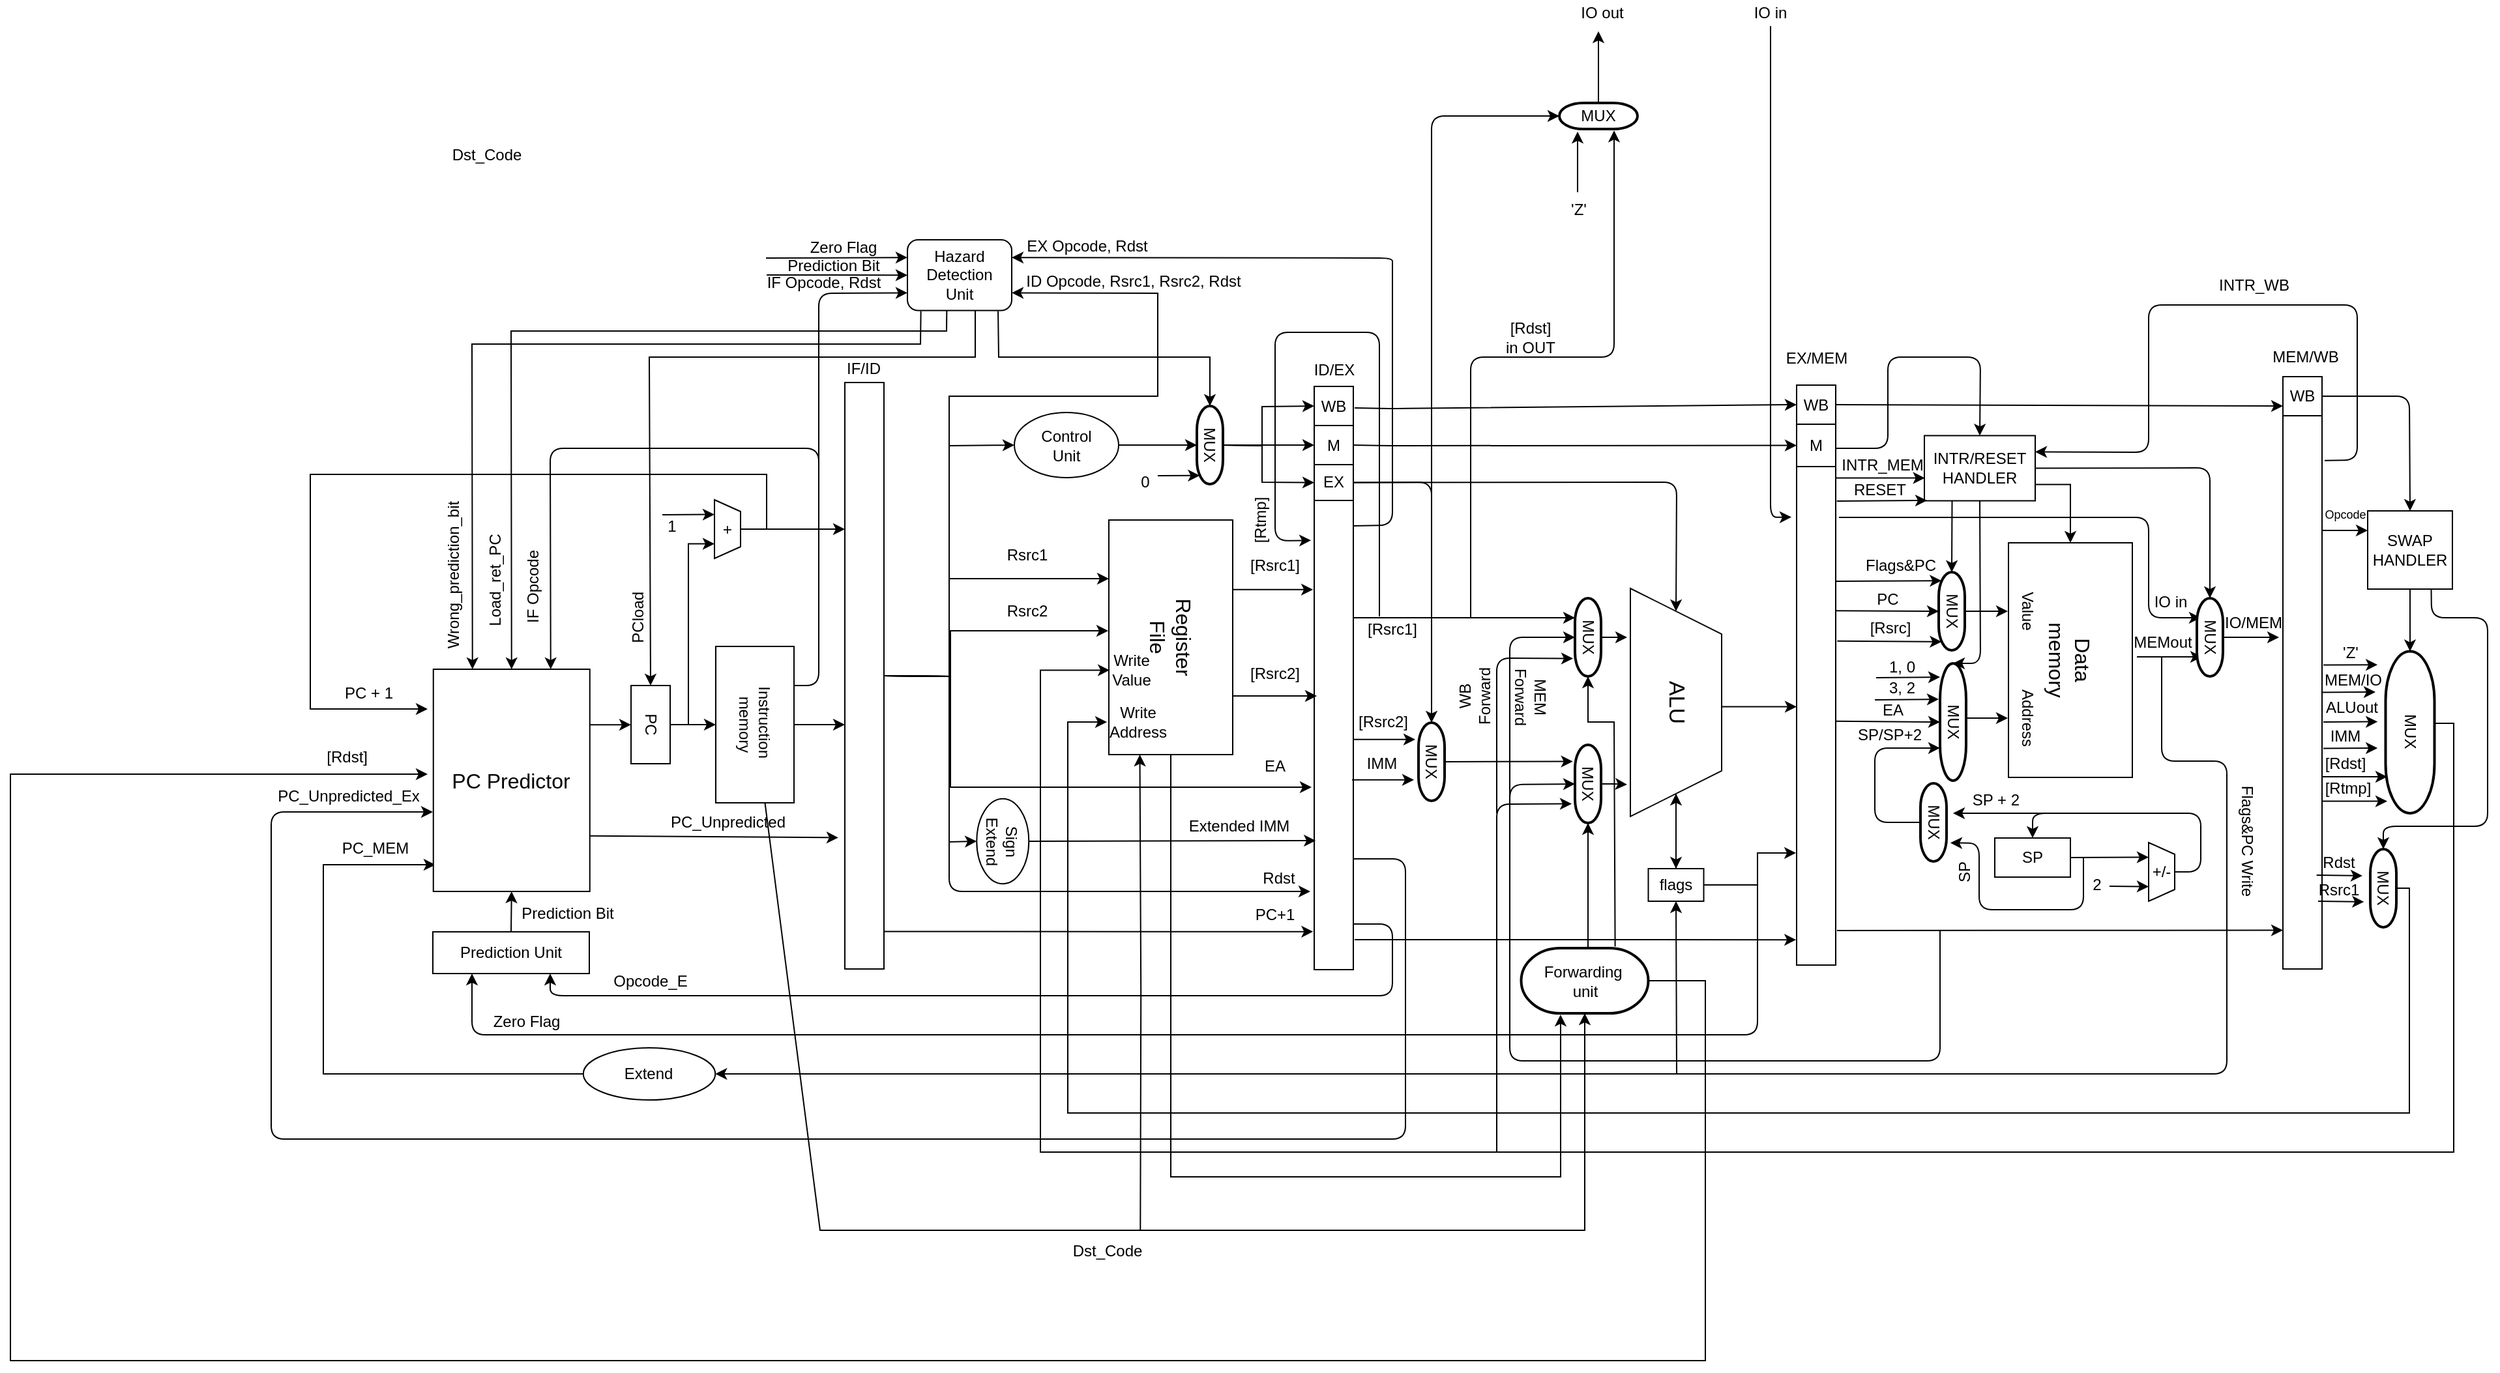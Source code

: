 <mxfile version="12.9.8" type="google"><diagram id="TWeVAAS3QFe6CNMWZSkl" name="Page-1"><mxGraphModel dx="2221" dy="1707" grid="1" gridSize="10" guides="1" tooltips="1" connect="1" arrows="1" fold="1" page="1" pageScale="1" pageWidth="850" pageHeight="1100" math="0" shadow="0"><root><mxCell id="0"/><mxCell id="1" parent="0"/><mxCell id="G6azwvXTqnyDlDrVElVD-71" style="edgeStyle=orthogonalEdgeStyle;rounded=0;orthogonalLoop=1;jettySize=auto;html=1;exitX=0.5;exitY=0;exitDx=0;exitDy=0;" parent="1" source="XJ2KMkvr2RUvpJ83WS5a-1" target="XJ2KMkvr2RUvpJ83WS5a-10" edge="1"><mxGeometry relative="1" as="geometry"><Array as="points"><mxPoint x="260" y="452"/><mxPoint x="260" y="452"/></Array></mxGeometry></mxCell><mxCell id="csI7Ul61_pZ5iEC-Ocrh-2" style="edgeStyle=orthogonalEdgeStyle;rounded=0;orthogonalLoop=1;jettySize=auto;html=1;entryX=0.5;entryY=1;entryDx=0;entryDy=0;entryPerimeter=0;" edge="1" parent="1" source="XJ2KMkvr2RUvpJ83WS5a-1" target="XJ2KMkvr2RUvpJ83WS5a-37"><mxGeometry relative="1" as="geometry"><mxPoint x="260" y="844" as="targetPoint"/><Array as="points"><mxPoint x="261" y="452"/><mxPoint x="261" y="840"/><mxPoint x="847" y="840"/></Array></mxGeometry></mxCell><mxCell id="csI7Ul61_pZ5iEC-Ocrh-3" value="Dst_Code" style="text;html=1;align=center;verticalAlign=middle;resizable=0;points=[];" connectable="0" vertex="1" parent="csI7Ul61_pZ5iEC-Ocrh-2"><mxGeometry x="0.025" y="-1" relative="1" as="geometry"><mxPoint x="-5.47" y="14.94" as="offset"/></mxGeometry></mxCell><mxCell id="XJ2KMkvr2RUvpJ83WS5a-1" value="Instruction&amp;nbsp;&lt;br&gt;memory" style="rounded=0;whiteSpace=wrap;html=1;rotation=90;" parent="1" vertex="1"><mxGeometry x="151" y="422" width="120" height="60" as="geometry"/></mxCell><mxCell id="G6azwvXTqnyDlDrVElVD-64" style="edgeStyle=orthogonalEdgeStyle;rounded=0;orthogonalLoop=1;jettySize=auto;html=1;exitX=0.5;exitY=0;exitDx=0;exitDy=0;entryX=0.5;entryY=1;entryDx=0;entryDy=0;" parent="1" source="XJ2KMkvr2RUvpJ83WS5a-2" target="XJ2KMkvr2RUvpJ83WS5a-1" edge="1"><mxGeometry relative="1" as="geometry"/></mxCell><mxCell id="G6azwvXTqnyDlDrVElVD-65" style="edgeStyle=orthogonalEdgeStyle;rounded=0;orthogonalLoop=1;jettySize=auto;html=1;exitX=0.5;exitY=0;exitDx=0;exitDy=0;entryX=0.75;entryY=1;entryDx=0;entryDy=0;" parent="1" source="XJ2KMkvr2RUvpJ83WS5a-2" target="XJ2KMkvr2RUvpJ83WS5a-7" edge="1"><mxGeometry relative="1" as="geometry"><Array as="points"><mxPoint x="160" y="452"/><mxPoint x="160" y="313"/></Array></mxGeometry></mxCell><mxCell id="XJ2KMkvr2RUvpJ83WS5a-2" value="PC" style="rounded=0;whiteSpace=wrap;html=1;rotation=90;" parent="1" vertex="1"><mxGeometry x="101" y="437" width="60" height="30" as="geometry"/></mxCell><mxCell id="G6azwvXTqnyDlDrVElVD-66" style="edgeStyle=orthogonalEdgeStyle;rounded=0;orthogonalLoop=1;jettySize=auto;html=1;exitX=0.5;exitY=0;exitDx=0;exitDy=0;" parent="1" source="XJ2KMkvr2RUvpJ83WS5a-7" edge="1"><mxGeometry relative="1" as="geometry"><Array as="points"><mxPoint x="220" y="302"/><mxPoint x="220" y="260"/><mxPoint x="-130" y="260"/><mxPoint x="-130" y="440"/></Array><mxPoint x="-40" y="440" as="targetPoint"/></mxGeometry></mxCell><mxCell id="G6azwvXTqnyDlDrVElVD-132" style="edgeStyle=none;rounded=0;orthogonalLoop=1;jettySize=auto;html=1;exitX=0.5;exitY=0;exitDx=0;exitDy=0;entryX=0;entryY=0.25;entryDx=0;entryDy=0;" parent="1" source="XJ2KMkvr2RUvpJ83WS5a-7" target="XJ2KMkvr2RUvpJ83WS5a-10" edge="1"><mxGeometry relative="1" as="geometry"/></mxCell><mxCell id="XJ2KMkvr2RUvpJ83WS5a-7" value="+" style="shape=trapezoid;perimeter=trapezoidPerimeter;whiteSpace=wrap;html=1;rotation=90;" parent="1" vertex="1"><mxGeometry x="167.5" y="292" width="45" height="20" as="geometry"/></mxCell><mxCell id="G6azwvXTqnyDlDrVElVD-104" style="edgeStyle=orthogonalEdgeStyle;rounded=0;orthogonalLoop=1;jettySize=auto;html=1;exitX=1;exitY=0.75;exitDx=0;exitDy=0;entryX=-0.027;entryY=0.919;entryDx=0;entryDy=0;entryPerimeter=0;" parent="1" source="XJ2KMkvr2RUvpJ83WS5a-10" target="XJ2KMkvr2RUvpJ83WS5a-12" edge="1"><mxGeometry relative="1" as="geometry"><Array as="points"><mxPoint x="310" y="611"/></Array></mxGeometry></mxCell><mxCell id="G6azwvXTqnyDlDrVElVD-134" style="edgeStyle=none;rounded=0;orthogonalLoop=1;jettySize=auto;html=1;exitX=1;exitY=0.5;exitDx=0;exitDy=0;entryX=0.25;entryY=1;entryDx=0;entryDy=0;" parent="1" source="XJ2KMkvr2RUvpJ83WS5a-10" target="XJ2KMkvr2RUvpJ83WS5a-18" edge="1"><mxGeometry relative="1" as="geometry"><mxPoint x="479" y="390" as="targetPoint"/><Array as="points"><mxPoint x="360" y="415"/><mxPoint x="360" y="340"/></Array></mxGeometry></mxCell><mxCell id="G6azwvXTqnyDlDrVElVD-135" style="edgeStyle=none;rounded=0;orthogonalLoop=1;jettySize=auto;html=1;exitX=1;exitY=0.5;exitDx=0;exitDy=0;entryX=0;entryY=0.5;entryDx=0;entryDy=0;" parent="1" source="XJ2KMkvr2RUvpJ83WS5a-10" target="XJ2KMkvr2RUvpJ83WS5a-17" edge="1"><mxGeometry relative="1" as="geometry"><Array as="points"><mxPoint x="360" y="415"/><mxPoint x="360" y="238"/></Array></mxGeometry></mxCell><mxCell id="G6azwvXTqnyDlDrVElVD-136" style="edgeStyle=none;rounded=0;orthogonalLoop=1;jettySize=auto;html=1;exitX=1;exitY=0.5;exitDx=0;exitDy=0;entryX=0.5;entryY=1;entryDx=0;entryDy=0;" parent="1" source="XJ2KMkvr2RUvpJ83WS5a-10" target="XJ2KMkvr2RUvpJ83WS5a-21" edge="1"><mxGeometry relative="1" as="geometry"><Array as="points"><mxPoint x="360" y="415"/><mxPoint x="360" y="542"/></Array></mxGeometry></mxCell><mxCell id="G6azwvXTqnyDlDrVElVD-137" style="edgeStyle=none;rounded=0;orthogonalLoop=1;jettySize=auto;html=1;exitX=1;exitY=0.5;exitDx=0;exitDy=0;" parent="1" edge="1"><mxGeometry relative="1" as="geometry"><mxPoint x="311" y="414.5" as="sourcePoint"/><mxPoint x="638" y="500" as="targetPoint"/><Array as="points"><mxPoint x="361" y="415"/><mxPoint x="361" y="440"/><mxPoint x="361" y="500"/><mxPoint x="601" y="500"/></Array></mxGeometry></mxCell><mxCell id="G6azwvXTqnyDlDrVElVD-139" style="edgeStyle=none;rounded=0;orthogonalLoop=1;jettySize=auto;html=1;exitX=1;exitY=0.5;exitDx=0;exitDy=0;" parent="1" edge="1"><mxGeometry relative="1" as="geometry"><mxPoint x="311" y="414.5" as="sourcePoint"/><mxPoint x="482" y="380" as="targetPoint"/><Array as="points"><mxPoint x="361" y="415"/><mxPoint x="361" y="380"/></Array></mxGeometry></mxCell><mxCell id="G6azwvXTqnyDlDrVElVD-213" style="edgeStyle=none;rounded=0;orthogonalLoop=1;jettySize=auto;html=1;exitX=1;exitY=0.5;exitDx=0;exitDy=0;entryX=1;entryY=0.75;entryDx=0;entryDy=0;" parent="1" source="XJ2KMkvr2RUvpJ83WS5a-10" target="XJ2KMkvr2RUvpJ83WS5a-16" edge="1"><mxGeometry relative="1" as="geometry"><Array as="points"><mxPoint x="360" y="415"/><mxPoint x="360" y="200"/><mxPoint x="520" y="200"/><mxPoint x="520" y="121"/></Array><mxPoint x="410" y="120" as="targetPoint"/></mxGeometry></mxCell><mxCell id="XJ2KMkvr2RUvpJ83WS5a-10" value="" style="rounded=0;whiteSpace=wrap;html=1;" parent="1" vertex="1"><mxGeometry x="280" y="189.5" width="30" height="450" as="geometry"/></mxCell><mxCell id="G6azwvXTqnyDlDrVElVD-81" style="edgeStyle=orthogonalEdgeStyle;rounded=0;orthogonalLoop=1;jettySize=auto;html=1;exitX=1;exitY=0.25;exitDx=0;exitDy=0;entryX=0.25;entryY=1;entryDx=0;entryDy=0;entryPerimeter=0;" parent="1" source="XJ2KMkvr2RUvpJ83WS5a-12" target="XJ2KMkvr2RUvpJ83WS5a-29" edge="1"><mxGeometry relative="1" as="geometry"><mxPoint x="770" y="370" as="targetPoint"/><Array as="points"/></mxGeometry></mxCell><mxCell id="XJ2KMkvr2RUvpJ83WS5a-12" value="" style="rounded=0;whiteSpace=wrap;html=1;" parent="1" vertex="1"><mxGeometry x="640" y="280" width="30" height="360" as="geometry"/></mxCell><mxCell id="XJ2KMkvr2RUvpJ83WS5a-14" value="" style="rounded=0;whiteSpace=wrap;html=1;" parent="1" vertex="1"><mxGeometry x="1010" y="240" width="30" height="396.5" as="geometry"/></mxCell><mxCell id="G6azwvXTqnyDlDrVElVD-59" style="edgeStyle=orthogonalEdgeStyle;rounded=0;orthogonalLoop=1;jettySize=auto;html=1;exitX=0.5;exitY=0;exitDx=0;exitDy=0;exitPerimeter=0;" parent="1" source="CtUG8qKDbPuaFCdF4vzY-92" edge="1"><mxGeometry relative="1" as="geometry"><mxPoint x="481" y="450" as="targetPoint"/><mxPoint x="1411.0" y="527" as="sourcePoint"/><Array as="points"><mxPoint x="1480" y="578"/><mxPoint x="1480" y="750"/><mxPoint x="451" y="750"/><mxPoint x="451" y="450"/></Array></mxGeometry></mxCell><mxCell id="XJ2KMkvr2RUvpJ83WS5a-15" value="" style="rounded=0;whiteSpace=wrap;html=1;" parent="1" vertex="1"><mxGeometry x="1383" y="189.5" width="30" height="450" as="geometry"/></mxCell><mxCell id="G6azwvXTqnyDlDrVElVD-206" style="edgeStyle=none;rounded=0;orthogonalLoop=1;jettySize=auto;html=1;exitX=0.869;exitY=1.008;exitDx=0;exitDy=0;entryX=0;entryY=0.5;entryDx=0;entryDy=0;entryPerimeter=0;exitPerimeter=0;" parent="1" source="XJ2KMkvr2RUvpJ83WS5a-16" target="G6azwvXTqnyDlDrVElVD-172" edge="1"><mxGeometry relative="1" as="geometry"><mxPoint x="550" y="136.25" as="targetPoint"/><Array as="points"><mxPoint x="398" y="170"/><mxPoint x="560" y="170"/></Array></mxGeometry></mxCell><mxCell id="G6azwvXTqnyDlDrVElVD-210" style="edgeStyle=none;rounded=0;orthogonalLoop=1;jettySize=auto;html=1;exitX=0.377;exitY=0.997;exitDx=0;exitDy=0;entryX=0.5;entryY=0;entryDx=0;entryDy=0;exitPerimeter=0;" parent="1" source="XJ2KMkvr2RUvpJ83WS5a-16" target="CtUG8qKDbPuaFCdF4vzY-10" edge="1"><mxGeometry relative="1" as="geometry"><Array as="points"><mxPoint x="358" y="150"/><mxPoint x="24" y="150"/></Array><mxPoint x="30" y="410" as="targetPoint"/></mxGeometry></mxCell><mxCell id="G6azwvXTqnyDlDrVElVD-211" style="edgeStyle=none;rounded=0;orthogonalLoop=1;jettySize=auto;html=1;exitX=0.65;exitY=0.998;exitDx=0;exitDy=0;entryX=0;entryY=0.5;entryDx=0;entryDy=0;exitPerimeter=0;" parent="1" source="XJ2KMkvr2RUvpJ83WS5a-16" target="XJ2KMkvr2RUvpJ83WS5a-2" edge="1"><mxGeometry relative="1" as="geometry"><Array as="points"><mxPoint x="380" y="170"/><mxPoint x="130" y="170"/></Array></mxGeometry></mxCell><mxCell id="XJ2KMkvr2RUvpJ83WS5a-16" value="Hazard&lt;br&gt;Detection&lt;br&gt;Unit" style="rounded=1;whiteSpace=wrap;html=1;" parent="1" vertex="1"><mxGeometry x="328" y="80" width="80" height="54.25" as="geometry"/></mxCell><mxCell id="G6azwvXTqnyDlDrVElVD-156" style="edgeStyle=none;rounded=0;orthogonalLoop=1;jettySize=auto;html=1;exitX=1;exitY=0.5;exitDx=0;exitDy=0;entryX=0.5;entryY=1;entryDx=0;entryDy=0;entryPerimeter=0;" parent="1" source="XJ2KMkvr2RUvpJ83WS5a-17" target="G6azwvXTqnyDlDrVElVD-172" edge="1"><mxGeometry relative="1" as="geometry"><mxPoint x="550" y="238" as="targetPoint"/></mxGeometry></mxCell><mxCell id="XJ2KMkvr2RUvpJ83WS5a-17" value="Control&lt;br&gt;Unit" style="ellipse;whiteSpace=wrap;html=1;rotation=0;" parent="1" vertex="1"><mxGeometry x="410" y="212.5" width="80" height="50" as="geometry"/></mxCell><mxCell id="G6azwvXTqnyDlDrVElVD-99" style="edgeStyle=orthogonalEdgeStyle;rounded=0;orthogonalLoop=1;jettySize=auto;html=1;exitX=0.25;exitY=0;exitDx=0;exitDy=0;entryX=-0.031;entryY=0.19;entryDx=0;entryDy=0;entryPerimeter=0;" parent="1" source="XJ2KMkvr2RUvpJ83WS5a-18" target="XJ2KMkvr2RUvpJ83WS5a-12" edge="1"><mxGeometry relative="1" as="geometry"><Array as="points"><mxPoint x="578" y="348"/></Array></mxGeometry></mxCell><mxCell id="G6azwvXTqnyDlDrVElVD-100" style="edgeStyle=orthogonalEdgeStyle;rounded=0;orthogonalLoop=1;jettySize=auto;html=1;exitX=0.75;exitY=0;exitDx=0;exitDy=0;" parent="1" source="XJ2KMkvr2RUvpJ83WS5a-18" edge="1"><mxGeometry relative="1" as="geometry"><mxPoint x="642" y="430" as="targetPoint"/><Array as="points"><mxPoint x="642" y="430"/></Array></mxGeometry></mxCell><mxCell id="csI7Ul61_pZ5iEC-Ocrh-9" style="edgeStyle=orthogonalEdgeStyle;rounded=0;orthogonalLoop=1;jettySize=auto;html=1;exitX=1;exitY=0.75;exitDx=0;exitDy=0;entryX=1;entryY=0.75;entryDx=0;entryDy=0;" edge="1" parent="1" target="XJ2KMkvr2RUvpJ83WS5a-18"><mxGeometry relative="1" as="geometry"><mxPoint x="506.647" y="840" as="sourcePoint"/></mxGeometry></mxCell><mxCell id="csI7Ul61_pZ5iEC-Ocrh-10" style="edgeStyle=orthogonalEdgeStyle;rounded=0;orthogonalLoop=1;jettySize=auto;html=1;exitX=1;exitY=0.5;exitDx=0;exitDy=0;entryX=0.31;entryY=1.021;entryDx=0;entryDy=0;entryPerimeter=0;" edge="1" parent="1" source="XJ2KMkvr2RUvpJ83WS5a-18" target="XJ2KMkvr2RUvpJ83WS5a-37"><mxGeometry relative="1" as="geometry"><mxPoint x="620" y="1123.529" as="targetPoint"/><Array as="points"><mxPoint x="530" y="799"/><mxPoint x="829" y="799"/></Array></mxGeometry></mxCell><mxCell id="XJ2KMkvr2RUvpJ83WS5a-18" value="&lt;font style=&quot;font-size: 16px&quot;&gt;Register&lt;br&gt;File&lt;br&gt;&lt;/font&gt;" style="rounded=0;whiteSpace=wrap;html=1;rotation=90;" parent="1" vertex="1"><mxGeometry x="440" y="337.5" width="180" height="95" as="geometry"/></mxCell><mxCell id="G6azwvXTqnyDlDrVElVD-131" style="edgeStyle=none;rounded=0;orthogonalLoop=1;jettySize=auto;html=1;exitX=0.5;exitY=0;exitDx=0;exitDy=0;entryX=0.037;entryY=0.725;entryDx=0;entryDy=0;entryPerimeter=0;" parent="1" source="XJ2KMkvr2RUvpJ83WS5a-21" target="XJ2KMkvr2RUvpJ83WS5a-12" edge="1"><mxGeometry relative="1" as="geometry"/></mxCell><mxCell id="XJ2KMkvr2RUvpJ83WS5a-21" value="Sign&lt;br&gt;Extend" style="ellipse;whiteSpace=wrap;html=1;rotation=90;" parent="1" vertex="1"><mxGeometry x="368.5" y="521.5" width="65.25" height="40" as="geometry"/></mxCell><mxCell id="XJ2KMkvr2RUvpJ83WS5a-26" value="EX" style="rounded=0;whiteSpace=wrap;html=1;" parent="1" vertex="1"><mxGeometry x="640" y="252.5" width="30" height="27.5" as="geometry"/></mxCell><mxCell id="XJ2KMkvr2RUvpJ83WS5a-27" value="M" style="rounded=0;whiteSpace=wrap;html=1;" parent="1" vertex="1"><mxGeometry x="640" y="222.5" width="30" height="30" as="geometry"/></mxCell><mxCell id="XJ2KMkvr2RUvpJ83WS5a-28" value="WB" style="rounded=0;whiteSpace=wrap;html=1;" parent="1" vertex="1"><mxGeometry x="640" y="192.5" width="30" height="30" as="geometry"/></mxCell><mxCell id="G6azwvXTqnyDlDrVElVD-76" style="edgeStyle=orthogonalEdgeStyle;rounded=0;orthogonalLoop=1;jettySize=auto;html=1;exitX=0.5;exitY=0;exitDx=0;exitDy=0;exitPerimeter=0;" parent="1" source="XJ2KMkvr2RUvpJ83WS5a-29" edge="1"><mxGeometry relative="1" as="geometry"><mxPoint x="880" y="385" as="targetPoint"/></mxGeometry></mxCell><mxCell id="XJ2KMkvr2RUvpJ83WS5a-29" value="MUX" style="strokeWidth=2;html=1;shape=mxgraph.flowchart.terminator;whiteSpace=wrap;rotation=90;" parent="1" vertex="1"><mxGeometry x="820" y="375" width="60" height="20" as="geometry"/></mxCell><mxCell id="G6azwvXTqnyDlDrVElVD-77" style="edgeStyle=orthogonalEdgeStyle;rounded=0;orthogonalLoop=1;jettySize=auto;html=1;exitX=0.5;exitY=0;exitDx=0;exitDy=0;exitPerimeter=0;entryX=0.86;entryY=1.036;entryDx=0;entryDy=0;entryPerimeter=0;" parent="1" source="XJ2KMkvr2RUvpJ83WS5a-30" target="XJ2KMkvr2RUvpJ83WS5a-32" edge="1"><mxGeometry relative="1" as="geometry"><Array as="points"><mxPoint x="870" y="498"/><mxPoint x="870" y="498"/></Array></mxGeometry></mxCell><mxCell id="XJ2KMkvr2RUvpJ83WS5a-30" value="MUX" style="strokeWidth=2;html=1;shape=mxgraph.flowchart.terminator;whiteSpace=wrap;rotation=90;" parent="1" vertex="1"><mxGeometry x="820" y="487.5" width="60" height="20" as="geometry"/></mxCell><mxCell id="G6azwvXTqnyDlDrVElVD-88" style="edgeStyle=orthogonalEdgeStyle;rounded=0;orthogonalLoop=1;jettySize=auto;html=1;exitX=0.5;exitY=0;exitDx=0;exitDy=0;entryX=0;entryY=0.5;entryDx=0;entryDy=0;" parent="1" source="XJ2KMkvr2RUvpJ83WS5a-32" target="XJ2KMkvr2RUvpJ83WS5a-14" edge="1"><mxGeometry relative="1" as="geometry"><Array as="points"><mxPoint x="952" y="438"/></Array></mxGeometry></mxCell><mxCell id="G6azwvXTqnyDlDrVElVD-101" style="edgeStyle=orthogonalEdgeStyle;rounded=0;orthogonalLoop=1;jettySize=auto;html=1;exitX=1;exitY=0.5;exitDx=0;exitDy=0;entryX=0.5;entryY=0;entryDx=0;entryDy=0;" parent="1" source="XJ2KMkvr2RUvpJ83WS5a-32" target="XJ2KMkvr2RUvpJ83WS5a-49" edge="1"><mxGeometry relative="1" as="geometry"/></mxCell><mxCell id="XJ2KMkvr2RUvpJ83WS5a-32" value="&lt;font style=&quot;font-size: 17px&quot;&gt;ALU&lt;/font&gt;" style="shape=trapezoid;perimeter=trapezoidPerimeter;whiteSpace=wrap;html=1;rotation=90;" parent="1" vertex="1"><mxGeometry x="830" y="400" width="175" height="70" as="geometry"/></mxCell><mxCell id="G6azwvXTqnyDlDrVElVD-168" style="edgeStyle=none;rounded=0;orthogonalLoop=1;jettySize=auto;html=1;exitX=0.739;exitY=-0.025;exitDx=0;exitDy=0;exitPerimeter=0;entryX=1;entryY=0.5;entryDx=0;entryDy=0;entryPerimeter=0;" parent="1" source="XJ2KMkvr2RUvpJ83WS5a-37" target="XJ2KMkvr2RUvpJ83WS5a-29" edge="1"><mxGeometry relative="1" as="geometry"><mxPoint x="809" y="560" as="targetPoint"/><Array as="points"><mxPoint x="870" y="450"/><mxPoint x="850" y="450"/></Array></mxGeometry></mxCell><mxCell id="G6azwvXTqnyDlDrVElVD-169" style="edgeStyle=none;rounded=0;orthogonalLoop=1;jettySize=auto;html=1;entryX=1;entryY=0.5;entryDx=0;entryDy=0;entryPerimeter=0;" parent="1" target="XJ2KMkvr2RUvpJ83WS5a-30" edge="1"><mxGeometry relative="1" as="geometry"><mxPoint x="798.667" y="560" as="targetPoint"/><Array as="points"/><mxPoint x="850" y="629" as="sourcePoint"/></mxGeometry></mxCell><mxCell id="csI7Ul61_pZ5iEC-Ocrh-11" style="edgeStyle=orthogonalEdgeStyle;rounded=0;orthogonalLoop=1;jettySize=auto;html=1;exitX=1;exitY=0.5;exitDx=0;exitDy=0;exitPerimeter=0;" edge="1" parent="1" source="XJ2KMkvr2RUvpJ83WS5a-37"><mxGeometry relative="1" as="geometry"><mxPoint x="-40" y="490" as="targetPoint"/><Array as="points"><mxPoint x="940" y="649"/><mxPoint x="940" y="940"/><mxPoint x="-360" y="940"/><mxPoint x="-360" y="490"/></Array></mxGeometry></mxCell><mxCell id="XJ2KMkvr2RUvpJ83WS5a-37" value="Forwarding&amp;nbsp;&lt;br&gt;unit" style="strokeWidth=2;html=1;shape=mxgraph.flowchart.terminator;whiteSpace=wrap;rotation=0;" parent="1" vertex="1"><mxGeometry x="798.75" y="623.5" width="97.5" height="50" as="geometry"/></mxCell><mxCell id="XJ2KMkvr2RUvpJ83WS5a-42" value="M" style="rounded=0;whiteSpace=wrap;html=1;" parent="1" vertex="1"><mxGeometry x="1010" y="221.5" width="30" height="32.5" as="geometry"/></mxCell><mxCell id="G6azwvXTqnyDlDrVElVD-147" style="edgeStyle=none;rounded=0;orthogonalLoop=1;jettySize=auto;html=1;exitX=1;exitY=0.5;exitDx=0;exitDy=0;entryX=0;entryY=0.75;entryDx=0;entryDy=0;" parent="1" source="XJ2KMkvr2RUvpJ83WS5a-43" target="XJ2KMkvr2RUvpJ83WS5a-45" edge="1"><mxGeometry relative="1" as="geometry"/></mxCell><mxCell id="XJ2KMkvr2RUvpJ83WS5a-43" value="WB" style="rounded=0;whiteSpace=wrap;html=1;" parent="1" vertex="1"><mxGeometry x="1010" y="191.5" width="30" height="30" as="geometry"/></mxCell><mxCell id="XJ2KMkvr2RUvpJ83WS5a-44" value="&lt;font style=&quot;font-size: 16px&quot;&gt;Data&lt;br&gt;memory&lt;br&gt;&lt;/font&gt;" style="rounded=0;whiteSpace=wrap;html=1;rotation=90;" parent="1" vertex="1"><mxGeometry x="1130" y="355" width="180" height="95" as="geometry"/></mxCell><mxCell id="XJ2KMkvr2RUvpJ83WS5a-45" value="WB" style="rounded=0;whiteSpace=wrap;html=1;" parent="1" vertex="1"><mxGeometry x="1383" y="185" width="30" height="30" as="geometry"/></mxCell><mxCell id="G6azwvXTqnyDlDrVElVD-56" style="edgeStyle=orthogonalEdgeStyle;rounded=0;orthogonalLoop=1;jettySize=auto;html=1;exitX=0.5;exitY=0;exitDx=0;exitDy=0;exitPerimeter=0;entryX=0.64;entryY=0.994;entryDx=0;entryDy=0;entryPerimeter=0;" parent="1" source="XJ2KMkvr2RUvpJ83WS5a-46" target="XJ2KMkvr2RUvpJ83WS5a-18" edge="1"><mxGeometry relative="1" as="geometry"><mxPoint x="460" y="410" as="targetPoint"/><Array as="points"><mxPoint x="1514" y="451"/><mxPoint x="1514" y="780"/><mxPoint x="430" y="780"/><mxPoint x="430" y="410"/></Array></mxGeometry></mxCell><mxCell id="XJ2KMkvr2RUvpJ83WS5a-46" value="MUX" style="strokeWidth=2;html=1;shape=mxgraph.flowchart.terminator;whiteSpace=wrap;rotation=90;" parent="1" vertex="1"><mxGeometry x="1418.37" y="439.13" width="124.25" height="37.5" as="geometry"/></mxCell><mxCell id="XJ2KMkvr2RUvpJ83WS5a-48" value="SP" style="rounded=0;whiteSpace=wrap;html=1;rotation=0;" parent="1" vertex="1"><mxGeometry x="1162" y="539" width="58" height="30" as="geometry"/></mxCell><mxCell id="G6azwvXTqnyDlDrVElVD-78" style="edgeStyle=orthogonalEdgeStyle;rounded=0;orthogonalLoop=1;jettySize=auto;html=1;exitX=0.5;exitY=0;exitDx=0;exitDy=0;entryX=1;entryY=0.5;entryDx=0;entryDy=0;" parent="1" source="XJ2KMkvr2RUvpJ83WS5a-49" target="XJ2KMkvr2RUvpJ83WS5a-32" edge="1"><mxGeometry relative="1" as="geometry"><Array as="points"><mxPoint x="918" y="560"/><mxPoint x="918" y="540"/></Array></mxGeometry></mxCell><mxCell id="G6azwvXTqnyDlDrVElVD-102" style="edgeStyle=orthogonalEdgeStyle;rounded=0;orthogonalLoop=1;jettySize=auto;html=1;exitX=1;exitY=0.5;exitDx=0;exitDy=0;entryX=-0.014;entryY=0.783;entryDx=0;entryDy=0;entryPerimeter=0;" parent="1" source="XJ2KMkvr2RUvpJ83WS5a-49" target="XJ2KMkvr2RUvpJ83WS5a-14" edge="1"><mxGeometry relative="1" as="geometry"><Array as="points"><mxPoint x="980" y="575"/><mxPoint x="980" y="551"/></Array></mxGeometry></mxCell><mxCell id="XJ2KMkvr2RUvpJ83WS5a-49" value="flags" style="rounded=0;whiteSpace=wrap;html=1;rotation=0;" parent="1" vertex="1"><mxGeometry x="896.25" y="562.5" width="42.5" height="25" as="geometry"/></mxCell><mxCell id="G6azwvXTqnyDlDrVElVD-1" value="IF/ID" style="text;html=1;align=center;verticalAlign=middle;resizable=0;points=[];autosize=1;" parent="1" vertex="1"><mxGeometry x="274" y="169.25" width="40" height="20" as="geometry"/></mxCell><mxCell id="G6azwvXTqnyDlDrVElVD-3" value="ID/EX" style="text;html=1;align=center;verticalAlign=middle;resizable=0;points=[];autosize=1;" parent="1" vertex="1"><mxGeometry x="630" y="170" width="50" height="20" as="geometry"/></mxCell><mxCell id="G6azwvXTqnyDlDrVElVD-4" value="EX/MEM" style="text;html=1;align=center;verticalAlign=middle;resizable=0;points=[];autosize=1;" parent="1" vertex="1"><mxGeometry x="995" y="161" width="60" height="20" as="geometry"/></mxCell><mxCell id="G6azwvXTqnyDlDrVElVD-5" value="MEM/WB" style="text;html=1;align=center;verticalAlign=middle;resizable=0;points=[];autosize=1;" parent="1" vertex="1"><mxGeometry x="1370" y="160.25" width="60" height="20" as="geometry"/></mxCell><mxCell id="G6azwvXTqnyDlDrVElVD-8" style="edgeStyle=none;rounded=0;orthogonalLoop=1;jettySize=auto;html=1;exitX=0.5;exitY=0;exitDx=0;exitDy=0;exitPerimeter=0;" parent="1" edge="1"><mxGeometry relative="1" as="geometry"><mxPoint x="1172" y="447" as="targetPoint"/><mxPoint x="1132.0" y="447" as="sourcePoint"/></mxGeometry></mxCell><mxCell id="G6azwvXTqnyDlDrVElVD-6" value="MUX" style="strokeWidth=2;html=1;shape=mxgraph.flowchart.terminator;whiteSpace=wrap;rotation=90;" parent="1" vertex="1"><mxGeometry x="1085" y="440" width="90" height="20" as="geometry"/></mxCell><mxCell id="G6azwvXTqnyDlDrVElVD-11" value="" style="endArrow=classic;html=1;entryX=0.5;entryY=1;entryDx=0;entryDy=0;exitX=1;exitY=0.528;exitDx=0;exitDy=0;exitPerimeter=0;entryPerimeter=0;" parent="1" source="XJ2KMkvr2RUvpJ83WS5a-14" target="G6azwvXTqnyDlDrVElVD-6" edge="1"><mxGeometry width="50" height="50" relative="1" as="geometry"><mxPoint x="1039.94" y="452.372" as="sourcePoint"/><mxPoint x="1094" y="452.5" as="targetPoint"/></mxGeometry></mxCell><mxCell id="G6azwvXTqnyDlDrVElVD-13" value="+/-" style="shape=trapezoid;perimeter=trapezoidPerimeter;whiteSpace=wrap;html=1;rotation=0;direction=south;" parent="1" vertex="1"><mxGeometry x="1280" y="542.5" width="20" height="45" as="geometry"/></mxCell><mxCell id="G6azwvXTqnyDlDrVElVD-39" value="" style="endArrow=classic;html=1;entryX=0.75;entryY=1;entryDx=0;entryDy=0;" parent="1" target="G6azwvXTqnyDlDrVElVD-13" edge="1"><mxGeometry width="50" height="50" relative="1" as="geometry"><mxPoint x="1250" y="576" as="sourcePoint"/><mxPoint x="1080" y="720" as="targetPoint"/></mxGeometry></mxCell><mxCell id="G6azwvXTqnyDlDrVElVD-40" value="2" style="text;html=1;align=center;verticalAlign=middle;resizable=0;points=[];autosize=1;" parent="1" vertex="1"><mxGeometry x="1230" y="565" width="20" height="20" as="geometry"/></mxCell><mxCell id="G6azwvXTqnyDlDrVElVD-52" value="" style="endArrow=classic;html=1;entryX=0.789;entryY=1.084;entryDx=0;entryDy=0;entryPerimeter=0;" parent="1" edge="1"><mxGeometry width="50" height="50" relative="1" as="geometry"><mxPoint x="1414" y="450" as="sourcePoint"/><mxPoint x="1455.6" y="449.769" as="targetPoint"/></mxGeometry></mxCell><mxCell id="G6azwvXTqnyDlDrVElVD-54" value="" style="endArrow=classic;html=1;entryX=1;entryY=0.5;entryDx=0;entryDy=0;" parent="1" target="G6azwvXTqnyDlDrVElVD-95" edge="1"><mxGeometry width="50" height="50" relative="1" as="geometry"><mxPoint x="1290" y="400" as="sourcePoint"/><mxPoint x="40" y="470" as="targetPoint"/><Array as="points"><mxPoint x="1290" y="480"/><mxPoint x="1340" y="480"/><mxPoint x="1340" y="720"/><mxPoint x="220" y="720"/></Array></mxGeometry></mxCell><mxCell id="G6azwvXTqnyDlDrVElVD-62" value="" style="endArrow=classic;html=1;entryX=0;entryY=0.934;entryDx=0;entryDy=0;entryPerimeter=0;" parent="1" target="XJ2KMkvr2RUvpJ83WS5a-15" edge="1"><mxGeometry width="50" height="50" relative="1" as="geometry"><mxPoint x="1041" y="610" as="sourcePoint"/><mxPoint x="1240" y="630" as="targetPoint"/></mxGeometry></mxCell><mxCell id="G6azwvXTqnyDlDrVElVD-63" value="" style="endArrow=classic;html=1;entryX=-0.013;entryY=0.951;entryDx=0;entryDy=0;entryPerimeter=0;" parent="1" target="XJ2KMkvr2RUvpJ83WS5a-14" edge="1"><mxGeometry width="50" height="50" relative="1" as="geometry"><mxPoint x="671" y="617" as="sourcePoint"/><mxPoint x="1030" y="640" as="targetPoint"/></mxGeometry></mxCell><mxCell id="G6azwvXTqnyDlDrVElVD-68" value="" style="endArrow=classic;html=1;entryX=0.25;entryY=1;entryDx=0;entryDy=0;" parent="1" target="XJ2KMkvr2RUvpJ83WS5a-7" edge="1"><mxGeometry width="50" height="50" relative="1" as="geometry"><mxPoint x="140" y="291" as="sourcePoint"/><mxPoint x="440" y="270" as="targetPoint"/></mxGeometry></mxCell><mxCell id="G6azwvXTqnyDlDrVElVD-69" value="1" style="text;html=1;align=center;verticalAlign=middle;resizable=0;points=[];autosize=1;" parent="1" vertex="1"><mxGeometry x="137" y="290" width="20" height="20" as="geometry"/></mxCell><mxCell id="G6azwvXTqnyDlDrVElVD-84" value="" style="endArrow=classic;html=1;entryX=0.754;entryY=1.125;entryDx=0;entryDy=0;entryPerimeter=0;" parent="1" edge="1" target="XJ2KMkvr2RUvpJ83WS5a-30"><mxGeometry width="50" height="50" relative="1" as="geometry"><mxPoint x="780" y="780" as="sourcePoint"/><mxPoint x="800" y="512" as="targetPoint"/><Array as="points"><mxPoint x="780" y="513"/></Array></mxGeometry></mxCell><mxCell id="G6azwvXTqnyDlDrVElVD-85" value="" style="endArrow=classic;html=1;entryX=0.771;entryY=1.074;entryDx=0;entryDy=0;entryPerimeter=0;verticalAlign=middle;" parent="1" target="XJ2KMkvr2RUvpJ83WS5a-29" edge="1"><mxGeometry width="50" height="50" relative="1" as="geometry"><mxPoint x="780" y="520" as="sourcePoint"/><mxPoint x="400" y="620" as="targetPoint"/><Array as="points"><mxPoint x="780" y="401"/></Array></mxGeometry></mxCell><mxCell id="G6azwvXTqnyDlDrVElVD-96" style="edgeStyle=orthogonalEdgeStyle;rounded=0;orthogonalLoop=1;jettySize=auto;html=1;exitX=0;exitY=0.5;exitDx=0;exitDy=0;entryX=0.013;entryY=0.88;entryDx=0;entryDy=0;entryPerimeter=0;" parent="1" source="G6azwvXTqnyDlDrVElVD-95" target="CtUG8qKDbPuaFCdF4vzY-10" edge="1"><mxGeometry relative="1" as="geometry"><Array as="points"><mxPoint x="-120" y="720"/><mxPoint x="-120" y="560"/></Array><mxPoint x="-160" y="570" as="targetPoint"/></mxGeometry></mxCell><mxCell id="G6azwvXTqnyDlDrVElVD-95" value="Extend" style="ellipse;whiteSpace=wrap;html=1;rotation=0;" parent="1" vertex="1"><mxGeometry x="79.38" y="700" width="101.25" height="40" as="geometry"/></mxCell><mxCell id="G6azwvXTqnyDlDrVElVD-97" value="" style="endArrow=classic;html=1;entryX=0.5;entryY=1;entryDx=0;entryDy=0;" parent="1" target="XJ2KMkvr2RUvpJ83WS5a-49" edge="1"><mxGeometry width="50" height="50" relative="1" as="geometry"><mxPoint x="918" y="720" as="sourcePoint"/><mxPoint x="810" y="370" as="targetPoint"/></mxGeometry></mxCell><mxCell id="G6azwvXTqnyDlDrVElVD-160" style="edgeStyle=none;rounded=0;orthogonalLoop=1;jettySize=auto;html=1;exitX=0.5;exitY=0;exitDx=0;exitDy=0;exitPerimeter=0;" parent="1" source="G6azwvXTqnyDlDrVElVD-159" edge="1"><mxGeometry relative="1" as="geometry"><mxPoint x="1172" y="365" as="targetPoint"/></mxGeometry></mxCell><mxCell id="G6azwvXTqnyDlDrVElVD-159" value="MUX" style="strokeWidth=2;html=1;shape=mxgraph.flowchart.terminator;whiteSpace=wrap;rotation=90;" parent="1" vertex="1"><mxGeometry x="1099" y="355" width="60" height="20" as="geometry"/></mxCell><mxCell id="G6azwvXTqnyDlDrVElVD-162" value="" style="endArrow=classic;html=1;entryX=0.89;entryY=0.89;entryDx=0;entryDy=0;entryPerimeter=0;exitX=1.038;exitY=0.373;exitDx=0;exitDy=0;exitPerimeter=0;" parent="1" source="XJ2KMkvr2RUvpJ83WS5a-14" target="G6azwvXTqnyDlDrVElVD-159" edge="1"><mxGeometry width="50" height="50" relative="1" as="geometry"><mxPoint x="950" y="480" as="sourcePoint"/><mxPoint x="1000" y="430" as="targetPoint"/></mxGeometry></mxCell><mxCell id="G6azwvXTqnyDlDrVElVD-163" value="" style="endArrow=classic;html=1;entryX=0.5;entryY=1;entryDx=0;entryDy=0;entryPerimeter=0;exitX=1.038;exitY=0.373;exitDx=0;exitDy=0;exitPerimeter=0;" parent="1" edge="1" target="G6azwvXTqnyDlDrVElVD-159"><mxGeometry width="50" height="50" relative="1" as="geometry"><mxPoint x="1040.0" y="364.584" as="sourcePoint"/><mxPoint x="1111.06" y="365.09" as="targetPoint"/></mxGeometry></mxCell><mxCell id="G6azwvXTqnyDlDrVElVD-164" value="" style="endArrow=classic;html=1;entryX=0.11;entryY=0.89;entryDx=0;entryDy=0;entryPerimeter=0;" parent="1" target="G6azwvXTqnyDlDrVElVD-159" edge="1"><mxGeometry width="50" height="50" relative="1" as="geometry"><mxPoint x="1040" y="342" as="sourcePoint"/><mxPoint x="1111.06" y="339.01" as="targetPoint"/></mxGeometry></mxCell><mxCell id="G6azwvXTqnyDlDrVElVD-165" value="" style="endArrow=classic;html=1;entryX=0.5;entryY=1;entryDx=0;entryDy=0;entryPerimeter=0;" parent="1" target="XJ2KMkvr2RUvpJ83WS5a-30" edge="1"><mxGeometry width="50" height="50" relative="1" as="geometry"><mxPoint x="1120" y="610" as="sourcePoint"/><mxPoint x="880" y="420" as="targetPoint"/><Array as="points"><mxPoint x="1120" y="710"/><mxPoint x="790" y="710"/><mxPoint x="790" y="498"/></Array></mxGeometry></mxCell><mxCell id="G6azwvXTqnyDlDrVElVD-166" value="" style="endArrow=classic;html=1;entryX=0.5;entryY=1;entryDx=0;entryDy=0;entryPerimeter=0;" parent="1" edge="1" target="XJ2KMkvr2RUvpJ83WS5a-29"><mxGeometry width="50" height="50" relative="1" as="geometry"><mxPoint x="790" y="508" as="sourcePoint"/><mxPoint x="800" y="385" as="targetPoint"/><Array as="points"><mxPoint x="790" y="385"/></Array></mxGeometry></mxCell><mxCell id="G6azwvXTqnyDlDrVElVD-175" style="edgeStyle=none;rounded=0;orthogonalLoop=1;jettySize=auto;html=1;exitX=0.5;exitY=0;exitDx=0;exitDy=0;exitPerimeter=0;entryX=0;entryY=0.5;entryDx=0;entryDy=0;" parent="1" source="G6azwvXTqnyDlDrVElVD-172" target="XJ2KMkvr2RUvpJ83WS5a-27" edge="1"><mxGeometry relative="1" as="geometry"/></mxCell><mxCell id="G6azwvXTqnyDlDrVElVD-176" style="edgeStyle=none;rounded=0;orthogonalLoop=1;jettySize=auto;html=1;exitX=0.5;exitY=0;exitDx=0;exitDy=0;exitPerimeter=0;entryX=0;entryY=0.5;entryDx=0;entryDy=0;" parent="1" source="G6azwvXTqnyDlDrVElVD-172" target="XJ2KMkvr2RUvpJ83WS5a-28" edge="1"><mxGeometry relative="1" as="geometry"><Array as="points"><mxPoint x="600" y="238"/><mxPoint x="600" y="208"/></Array></mxGeometry></mxCell><mxCell id="G6azwvXTqnyDlDrVElVD-177" style="edgeStyle=none;rounded=0;orthogonalLoop=1;jettySize=auto;html=1;exitX=0.5;exitY=0;exitDx=0;exitDy=0;exitPerimeter=0;entryX=0;entryY=0.5;entryDx=0;entryDy=0;" parent="1" source="G6azwvXTqnyDlDrVElVD-172" target="XJ2KMkvr2RUvpJ83WS5a-26" edge="1"><mxGeometry relative="1" as="geometry"><Array as="points"><mxPoint x="600" y="238"/><mxPoint x="600" y="266"/></Array></mxGeometry></mxCell><mxCell id="G6azwvXTqnyDlDrVElVD-172" value="MUX" style="strokeWidth=2;html=1;shape=mxgraph.flowchart.terminator;whiteSpace=wrap;rotation=90;" parent="1" vertex="1"><mxGeometry x="530" y="227.5" width="60" height="20" as="geometry"/></mxCell><mxCell id="G6azwvXTqnyDlDrVElVD-173" value="" style="endArrow=classic;html=1;entryX=0.89;entryY=0.89;entryDx=0;entryDy=0;entryPerimeter=0;" parent="1" target="G6azwvXTqnyDlDrVElVD-172" edge="1"><mxGeometry width="50" height="50" relative="1" as="geometry"><mxPoint x="520" y="261" as="sourcePoint"/><mxPoint x="840" y="260" as="targetPoint"/></mxGeometry></mxCell><mxCell id="G6azwvXTqnyDlDrVElVD-174" value="0" style="text;html=1;align=center;verticalAlign=middle;resizable=0;points=[];autosize=1;" parent="1" vertex="1"><mxGeometry x="500" y="256.25" width="20" height="20" as="geometry"/></mxCell><mxCell id="h7O8Pd4-Ki_ARx5oDMN--1" value="PC + 1" style="text;html=1;strokeColor=none;fillColor=none;align=center;verticalAlign=middle;whiteSpace=wrap;rounded=0;rotation=0;" parent="1" vertex="1"><mxGeometry x="-110" y="419.5" width="50" height="17.5" as="geometry"/></mxCell><mxCell id="h7O8Pd4-Ki_ARx5oDMN--2" value="PC_MEM" style="text;html=1;strokeColor=none;fillColor=none;align=center;verticalAlign=middle;whiteSpace=wrap;rounded=0;rotation=0;" parent="1" vertex="1"><mxGeometry x="-135" y="537" width="110" height="20" as="geometry"/></mxCell><mxCell id="h7O8Pd4-Ki_ARx5oDMN--5" value="Rsrc1" style="text;html=1;strokeColor=none;fillColor=none;align=center;verticalAlign=middle;whiteSpace=wrap;rounded=0;" parent="1" vertex="1"><mxGeometry x="400" y="312" width="40" height="20" as="geometry"/></mxCell><mxCell id="h7O8Pd4-Ki_ARx5oDMN--6" value="Rsrc2" style="text;html=1;strokeColor=none;fillColor=none;align=center;verticalAlign=middle;whiteSpace=wrap;rounded=0;" parent="1" vertex="1"><mxGeometry x="400" y="355" width="40" height="20" as="geometry"/></mxCell><mxCell id="h7O8Pd4-Ki_ARx5oDMN--7" value="[Rsrc1]" style="text;html=1;strokeColor=none;fillColor=none;align=center;verticalAlign=middle;whiteSpace=wrap;rounded=0;" parent="1" vertex="1"><mxGeometry x="580" y="319.5" width="60" height="20" as="geometry"/></mxCell><mxCell id="h7O8Pd4-Ki_ARx5oDMN--8" value="[Rsrc2]" style="text;html=1;strokeColor=none;fillColor=none;align=center;verticalAlign=middle;whiteSpace=wrap;rounded=0;" parent="1" vertex="1"><mxGeometry x="580" y="402.5" width="60" height="20" as="geometry"/></mxCell><mxCell id="h7O8Pd4-Ki_ARx5oDMN--9" value="EA" style="text;html=1;strokeColor=none;fillColor=none;align=center;verticalAlign=middle;whiteSpace=wrap;rounded=0;" parent="1" vertex="1"><mxGeometry x="590" y="474" width="40" height="20" as="geometry"/></mxCell><mxCell id="h7O8Pd4-Ki_ARx5oDMN--10" value="Extended IMM" style="text;html=1;strokeColor=none;fillColor=none;align=center;verticalAlign=middle;whiteSpace=wrap;rounded=0;" parent="1" vertex="1"><mxGeometry x="535" y="519.5" width="95" height="20" as="geometry"/></mxCell><mxCell id="h7O8Pd4-Ki_ARx5oDMN--12" value="PC+1" style="text;html=1;strokeColor=none;fillColor=none;align=center;verticalAlign=middle;whiteSpace=wrap;rounded=0;" parent="1" vertex="1"><mxGeometry x="555" y="587.5" width="110" height="20" as="geometry"/></mxCell><mxCell id="h7O8Pd4-Ki_ARx5oDMN--22" value="[Rsrc1]" style="text;html=1;strokeColor=none;fillColor=none;align=center;verticalAlign=middle;whiteSpace=wrap;rounded=0;" parent="1" vertex="1"><mxGeometry x="680" y="369" width="40" height="20" as="geometry"/></mxCell><mxCell id="h7O8Pd4-Ki_ARx5oDMN--25" value="[Rsrc2]" style="text;html=1;strokeColor=none;fillColor=none;align=center;verticalAlign=middle;whiteSpace=wrap;rounded=0;" parent="1" vertex="1"><mxGeometry x="673" y="440" width="40" height="20" as="geometry"/></mxCell><mxCell id="h7O8Pd4-Ki_ARx5oDMN--31" value="Address" style="text;html=1;strokeColor=none;fillColor=none;align=center;verticalAlign=middle;whiteSpace=wrap;rounded=0;rotation=90;" parent="1" vertex="1"><mxGeometry x="1167" y="437" width="40" height="20" as="geometry"/></mxCell><mxCell id="h7O8Pd4-Ki_ARx5oDMN--32" value="Value" style="text;html=1;strokeColor=none;fillColor=none;align=center;verticalAlign=middle;whiteSpace=wrap;rounded=0;rotation=90;" parent="1" vertex="1"><mxGeometry x="1167" y="355" width="40" height="20" as="geometry"/></mxCell><mxCell id="h7O8Pd4-Ki_ARx5oDMN--33" value="Flags&amp;amp;PC" style="text;html=1;strokeColor=none;fillColor=none;align=center;verticalAlign=middle;whiteSpace=wrap;rounded=0;rotation=0;" parent="1" vertex="1"><mxGeometry x="1070" y="319.5" width="40" height="20" as="geometry"/></mxCell><mxCell id="h7O8Pd4-Ki_ARx5oDMN--35" value="PC" style="text;html=1;strokeColor=none;fillColor=none;align=center;verticalAlign=middle;whiteSpace=wrap;rounded=0;rotation=0;" parent="1" vertex="1"><mxGeometry x="1060" y="346" width="40" height="20" as="geometry"/></mxCell><mxCell id="h7O8Pd4-Ki_ARx5oDMN--37" value="[Rsrc]" style="text;html=1;strokeColor=none;fillColor=none;align=center;verticalAlign=middle;whiteSpace=wrap;rounded=0;rotation=0;" parent="1" vertex="1"><mxGeometry x="1062" y="368" width="40" height="20" as="geometry"/></mxCell><mxCell id="h7O8Pd4-Ki_ARx5oDMN--38" value="SP/SP+2" style="text;html=1;strokeColor=none;fillColor=none;align=center;verticalAlign=middle;whiteSpace=wrap;rounded=0;rotation=0;" parent="1" vertex="1"><mxGeometry x="1051" y="450" width="61" height="20" as="geometry"/></mxCell><mxCell id="h7O8Pd4-Ki_ARx5oDMN--39" value="EA" style="text;html=1;strokeColor=none;fillColor=none;align=center;verticalAlign=middle;whiteSpace=wrap;rounded=0;rotation=0;" parent="1" vertex="1"><mxGeometry x="1064" y="430.5" width="40" height="20" as="geometry"/></mxCell><mxCell id="h7O8Pd4-Ki_ARx5oDMN--42" value="ALUout" style="text;html=1;strokeColor=none;fillColor=none;align=center;verticalAlign=middle;whiteSpace=wrap;rounded=0;" parent="1" vertex="1"><mxGeometry x="1416" y="429" width="40" height="20" as="geometry"/></mxCell><mxCell id="h7O8Pd4-Ki_ARx5oDMN--43" value="'Z'" style="text;html=1;strokeColor=none;fillColor=none;align=center;verticalAlign=middle;whiteSpace=wrap;rounded=0;" parent="1" vertex="1"><mxGeometry x="1415" y="387" width="40" height="20" as="geometry"/></mxCell><mxCell id="h7O8Pd4-Ki_ARx5oDMN--45" value="Write Address" style="text;html=1;strokeColor=none;fillColor=none;align=center;verticalAlign=middle;whiteSpace=wrap;rounded=0;" parent="1" vertex="1"><mxGeometry x="485" y="440" width="40" height="20" as="geometry"/></mxCell><mxCell id="h7O8Pd4-Ki_ARx5oDMN--46" value="Write Value" style="text;html=1;strokeColor=none;fillColor=none;align=center;verticalAlign=middle;whiteSpace=wrap;rounded=0;" parent="1" vertex="1"><mxGeometry x="480" y="400" width="40" height="20" as="geometry"/></mxCell><mxCell id="h7O8Pd4-Ki_ARx5oDMN--49" value="WB Forward" style="text;html=1;strokeColor=none;fillColor=none;align=center;verticalAlign=middle;whiteSpace=wrap;rounded=0;rotation=-90;" parent="1" vertex="1"><mxGeometry x="743" y="420" width="40" height="20" as="geometry"/></mxCell><mxCell id="h7O8Pd4-Ki_ARx5oDMN--50" value="MEM Forward" style="text;html=1;strokeColor=none;fillColor=none;align=center;verticalAlign=middle;whiteSpace=wrap;rounded=0;rotation=90;" parent="1" vertex="1"><mxGeometry x="786" y="421" width="40" height="20" as="geometry"/></mxCell><mxCell id="h7O8Pd4-Ki_ARx5oDMN--51" value="MEMout" style="text;html=1;strokeColor=none;fillColor=none;align=center;verticalAlign=middle;whiteSpace=wrap;rounded=0;" parent="1" vertex="1"><mxGeometry x="1271" y="379" width="40" height="20" as="geometry"/></mxCell><mxCell id="h7O8Pd4-Ki_ARx5oDMN--54" value="Flags&amp;amp;PC Write" style="text;html=1;strokeColor=none;fillColor=none;align=center;verticalAlign=middle;whiteSpace=wrap;rounded=0;rotation=90;" parent="1" vertex="1"><mxGeometry x="1306" y="531.5" width="100" height="20" as="geometry"/></mxCell><mxCell id="h7O8Pd4-Ki_ARx5oDMN--59" value="Rdst" style="text;html=1;strokeColor=none;fillColor=none;align=center;verticalAlign=middle;whiteSpace=wrap;rounded=0;rotation=0;" parent="1" vertex="1"><mxGeometry x="1406" y="547.5" width="40" height="20" as="geometry"/></mxCell><mxCell id="h7O8Pd4-Ki_ARx5oDMN--60" value="" style="endArrow=classic;html=1;entryX=-0.133;entryY=0.07;entryDx=0;entryDy=0;entryPerimeter=0;exitX=0.5;exitY=1;exitDx=0;exitDy=0;" parent="1" edge="1" source="h7O8Pd4-Ki_ARx5oDMN--61"><mxGeometry width="50" height="50" relative="1" as="geometry"><mxPoint x="990" y="95" as="sourcePoint"/><mxPoint x="1006.01" y="292.755" as="targetPoint"/><Array as="points"><mxPoint x="990" y="293"/></Array></mxGeometry></mxCell><mxCell id="h7O8Pd4-Ki_ARx5oDMN--61" value="IO in" style="text;html=1;strokeColor=none;fillColor=none;align=center;verticalAlign=middle;whiteSpace=wrap;rounded=0;rotation=0;" parent="1" vertex="1"><mxGeometry x="970" y="-104" width="40" height="20" as="geometry"/></mxCell><mxCell id="h7O8Pd4-Ki_ARx5oDMN--63" value="MUX" style="strokeWidth=2;html=1;shape=mxgraph.flowchart.terminator;whiteSpace=wrap;rotation=0;" parent="1" vertex="1"><mxGeometry x="828" y="-25" width="60" height="20" as="geometry"/></mxCell><mxCell id="h7O8Pd4-Ki_ARx5oDMN--71" value="" style="endArrow=classic;html=1;exitX=1.083;exitY=0.043;exitDx=0;exitDy=0;exitPerimeter=0;" parent="1" edge="1"><mxGeometry width="50" height="50" relative="1" as="geometry"><mxPoint x="1042.49" y="293.05" as="sourcePoint"/><mxPoint x="1320" y="370" as="targetPoint"/><Array as="points"><mxPoint x="1280" y="293"/><mxPoint x="1280" y="370"/></Array></mxGeometry></mxCell><mxCell id="h7O8Pd4-Ki_ARx5oDMN--72" value="IO in" style="text;html=1;strokeColor=none;fillColor=none;align=center;verticalAlign=middle;whiteSpace=wrap;rounded=0;" parent="1" vertex="1"><mxGeometry x="1277" y="348" width="40" height="20" as="geometry"/></mxCell><mxCell id="h7O8Pd4-Ki_ARx5oDMN--73" value="" style="endArrow=classic;html=1;entryX=0.789;entryY=1.084;entryDx=0;entryDy=0;entryPerimeter=0;" parent="1" edge="1"><mxGeometry width="50" height="50" relative="1" as="geometry"><mxPoint x="1412.4" y="427.23" as="sourcePoint"/><mxPoint x="1454" y="426.999" as="targetPoint"/></mxGeometry></mxCell><mxCell id="h7O8Pd4-Ki_ARx5oDMN--74" value="" style="endArrow=classic;html=1;entryX=0.789;entryY=1.084;entryDx=0;entryDy=0;entryPerimeter=0;" parent="1" edge="1"><mxGeometry width="50" height="50" relative="1" as="geometry"><mxPoint x="1414" y="406.31" as="sourcePoint"/><mxPoint x="1455.6" y="406.079" as="targetPoint"/></mxGeometry></mxCell><mxCell id="h7O8Pd4-Ki_ARx5oDMN--75" value="MEM/IO" style="text;html=1;strokeColor=none;fillColor=none;align=center;verticalAlign=middle;whiteSpace=wrap;rounded=0;" parent="1" vertex="1"><mxGeometry x="1417" y="408" width="40" height="20" as="geometry"/></mxCell><mxCell id="CtUG8qKDbPuaFCdF4vzY-2" value="" style="endArrow=classic;html=1;entryX=0;entryY=0.5;entryDx=0;entryDy=0;exitX=1;exitY=0.5;exitDx=0;exitDy=0;" edge="1" parent="1" source="XJ2KMkvr2RUvpJ83WS5a-27" target="XJ2KMkvr2RUvpJ83WS5a-42"><mxGeometry width="50" height="50" relative="1" as="geometry"><mxPoint x="850" y="110" as="sourcePoint"/><mxPoint x="900" y="60" as="targetPoint"/><Array as="points"><mxPoint x="700" y="238"/></Array></mxGeometry></mxCell><mxCell id="CtUG8qKDbPuaFCdF4vzY-4" value="" style="endArrow=classic;html=1;entryX=0;entryY=0.5;entryDx=0;entryDy=0;exitX=1;exitY=0.5;exitDx=0;exitDy=0;" edge="1" parent="1" target="XJ2KMkvr2RUvpJ83WS5a-43"><mxGeometry width="50" height="50" relative="1" as="geometry"><mxPoint x="671" y="209" as="sourcePoint"/><mxPoint x="1011" y="195.25" as="targetPoint"/><Array as="points"><mxPoint x="701" y="209.5"/></Array></mxGeometry></mxCell><mxCell id="CtUG8qKDbPuaFCdF4vzY-6" value="" style="endArrow=classic;html=1;entryX=0.306;entryY=1.05;entryDx=0;entryDy=0;entryPerimeter=0;" edge="1" parent="1" target="G6azwvXTqnyDlDrVElVD-6"><mxGeometry width="50" height="50" relative="1" as="geometry"><mxPoint x="1070" y="433" as="sourcePoint"/><mxPoint x="1225" y="849.25" as="targetPoint"/></mxGeometry></mxCell><mxCell id="CtUG8qKDbPuaFCdF4vzY-7" value="" style="endArrow=classic;html=1;entryX=0.306;entryY=1.05;entryDx=0;entryDy=0;entryPerimeter=0;" edge="1" parent="1"><mxGeometry width="50" height="50" relative="1" as="geometry"><mxPoint x="1071" y="416" as="sourcePoint"/><mxPoint x="1120" y="415.54" as="targetPoint"/></mxGeometry></mxCell><mxCell id="CtUG8qKDbPuaFCdF4vzY-8" value="3, 2" style="text;html=1;strokeColor=none;fillColor=none;align=center;verticalAlign=middle;whiteSpace=wrap;rounded=0;rotation=0;" vertex="1" parent="1"><mxGeometry x="1071" y="413.5" width="40" height="20" as="geometry"/></mxCell><mxCell id="CtUG8qKDbPuaFCdF4vzY-9" value="1, 0" style="text;html=1;strokeColor=none;fillColor=none;align=center;verticalAlign=middle;whiteSpace=wrap;rounded=0;rotation=0;" vertex="1" parent="1"><mxGeometry x="1071" y="397.5" width="40" height="20" as="geometry"/></mxCell><mxCell id="CtUG8qKDbPuaFCdF4vzY-16" style="edgeStyle=orthogonalEdgeStyle;rounded=0;orthogonalLoop=1;jettySize=auto;html=1;exitX=1;exitY=0.25;exitDx=0;exitDy=0;entryX=0.5;entryY=1;entryDx=0;entryDy=0;" edge="1" parent="1" source="CtUG8qKDbPuaFCdF4vzY-10" target="XJ2KMkvr2RUvpJ83WS5a-2"><mxGeometry relative="1" as="geometry"/></mxCell><mxCell id="CtUG8qKDbPuaFCdF4vzY-10" value="&lt;font style=&quot;font-size: 16px&quot;&gt;PC Predictor&lt;/font&gt;" style="rounded=0;whiteSpace=wrap;html=1;" vertex="1" parent="1"><mxGeometry x="-35.62" y="409.5" width="120" height="170.5" as="geometry"/></mxCell><mxCell id="CtUG8qKDbPuaFCdF4vzY-19" value="" style="endArrow=classic;html=1;entryX=-0.167;entryY=0.776;entryDx=0;entryDy=0;entryPerimeter=0;exitX=1;exitY=0.75;exitDx=0;exitDy=0;" edge="1" parent="1" source="CtUG8qKDbPuaFCdF4vzY-10" target="XJ2KMkvr2RUvpJ83WS5a-10"><mxGeometry width="50" height="50" relative="1" as="geometry"><mxPoint x="90" y="539" as="sourcePoint"/><mxPoint x="-150" y="420" as="targetPoint"/></mxGeometry></mxCell><mxCell id="CtUG8qKDbPuaFCdF4vzY-20" style="edgeStyle=none;rounded=0;orthogonalLoop=1;jettySize=auto;html=1;exitX=0.129;exitY=1.008;exitDx=0;exitDy=0;entryX=0.25;entryY=0;entryDx=0;entryDy=0;exitPerimeter=0;" edge="1" parent="1" source="XJ2KMkvr2RUvpJ83WS5a-16" target="CtUG8qKDbPuaFCdF4vzY-10"><mxGeometry relative="1" as="geometry"><Array as="points"><mxPoint x="338" y="160"/><mxPoint x="-6" y="160"/></Array><mxPoint x="327" y="109.25" as="sourcePoint"/><mxPoint x="-20" y="390" as="targetPoint"/></mxGeometry></mxCell><mxCell id="CtUG8qKDbPuaFCdF4vzY-21" value="[Rdst]&amp;nbsp;" style="text;html=1;strokeColor=none;fillColor=none;align=center;verticalAlign=middle;whiteSpace=wrap;rounded=0;rotation=0;" vertex="1" parent="1"><mxGeometry x="-120" y="467" width="40" height="20" as="geometry"/></mxCell><mxCell id="CtUG8qKDbPuaFCdF4vzY-24" value="" style="endArrow=classic;html=1;exitX=0.5;exitY=0;exitDx=0;exitDy=0;exitPerimeter=0;" edge="1" parent="1"><mxGeometry width="50" height="50" relative="1" as="geometry"><mxPoint x="858" y="-25" as="sourcePoint"/><mxPoint x="858" y="-80" as="targetPoint"/></mxGeometry></mxCell><mxCell id="CtUG8qKDbPuaFCdF4vzY-25" value="" style="endArrow=classic;html=1;" edge="1" parent="1"><mxGeometry width="50" height="50" relative="1" as="geometry"><mxPoint x="842" y="43.5" as="sourcePoint"/><mxPoint x="842" y="-3" as="targetPoint"/></mxGeometry></mxCell><mxCell id="CtUG8qKDbPuaFCdF4vzY-26" value="'Z'" style="text;html=1;strokeColor=none;fillColor=none;align=center;verticalAlign=middle;whiteSpace=wrap;rounded=0;" vertex="1" parent="1"><mxGeometry x="823" y="47" width="40" height="20" as="geometry"/></mxCell><mxCell id="CtUG8qKDbPuaFCdF4vzY-27" value="IO out" style="text;html=1;strokeColor=none;fillColor=none;align=center;verticalAlign=middle;whiteSpace=wrap;rounded=0;" vertex="1" parent="1"><mxGeometry x="841" y="-104" width="40" height="20" as="geometry"/></mxCell><mxCell id="CtUG8qKDbPuaFCdF4vzY-28" value="[Rdst]&lt;br&gt;in OUT" style="text;html=1;strokeColor=none;fillColor=none;align=center;verticalAlign=middle;whiteSpace=wrap;rounded=0;" vertex="1" parent="1"><mxGeometry x="776" y="145.25" width="60" height="20" as="geometry"/></mxCell><mxCell id="CtUG8qKDbPuaFCdF4vzY-29" value="" style="endArrow=classic;html=1;" edge="1" parent="1"><mxGeometry width="50" height="50" relative="1" as="geometry"><mxPoint x="360" y="540" as="sourcePoint"/><mxPoint x="637" y="580" as="targetPoint"/><Array as="points"><mxPoint x="360" y="580"/></Array></mxGeometry></mxCell><mxCell id="CtUG8qKDbPuaFCdF4vzY-30" value="Rdst" style="text;html=1;strokeColor=none;fillColor=none;align=center;verticalAlign=middle;whiteSpace=wrap;rounded=0;" vertex="1" parent="1"><mxGeometry x="593" y="560" width="40" height="20" as="geometry"/></mxCell><mxCell id="CtUG8qKDbPuaFCdF4vzY-33" style="edgeStyle=orthogonalEdgeStyle;rounded=0;orthogonalLoop=1;jettySize=auto;html=1;exitX=0.5;exitY=0;exitDx=0;exitDy=0;entryX=0.5;entryY=1;entryDx=0;entryDy=0;" edge="1" parent="1" source="CtUG8qKDbPuaFCdF4vzY-32" target="CtUG8qKDbPuaFCdF4vzY-10"><mxGeometry relative="1" as="geometry"/></mxCell><mxCell id="CtUG8qKDbPuaFCdF4vzY-32" value="Prediction Unit" style="rounded=0;whiteSpace=wrap;html=1;" vertex="1" parent="1"><mxGeometry x="-36" y="611" width="120" height="32" as="geometry"/></mxCell><mxCell id="CtUG8qKDbPuaFCdF4vzY-34" value="" style="endArrow=classic;html=1;entryX=0.75;entryY=1;entryDx=0;entryDy=0;" edge="1" parent="1" target="CtUG8qKDbPuaFCdF4vzY-32"><mxGeometry width="50" height="50" relative="1" as="geometry"><mxPoint x="670" y="605" as="sourcePoint"/><mxPoint x="400" y="650" as="targetPoint"/><Array as="points"><mxPoint x="700" y="605"/><mxPoint x="700" y="660"/><mxPoint x="54" y="660"/></Array></mxGeometry></mxCell><mxCell id="CtUG8qKDbPuaFCdF4vzY-35" value="" style="endArrow=classic;html=1;entryX=0.25;entryY=1;entryDx=0;entryDy=0;" edge="1" parent="1" target="CtUG8qKDbPuaFCdF4vzY-32"><mxGeometry width="50" height="50" relative="1" as="geometry"><mxPoint x="980" y="570" as="sourcePoint"/><mxPoint x="60" y="770" as="targetPoint"/><Array as="points"><mxPoint x="980" y="690"/><mxPoint x="-6" y="690"/></Array></mxGeometry></mxCell><mxCell id="CtUG8qKDbPuaFCdF4vzY-36" value="Zero Flag" style="text;html=1;strokeColor=none;fillColor=none;align=center;verticalAlign=middle;whiteSpace=wrap;rounded=0;" vertex="1" parent="1"><mxGeometry x="-7" y="670" width="86" height="20" as="geometry"/></mxCell><mxCell id="CtUG8qKDbPuaFCdF4vzY-38" value="Prediction Bit" style="text;html=1;strokeColor=none;fillColor=none;align=center;verticalAlign=middle;whiteSpace=wrap;rounded=0;" vertex="1" parent="1"><mxGeometry x="16" y="587" width="103" height="20" as="geometry"/></mxCell><mxCell id="CtUG8qKDbPuaFCdF4vzY-39" value="" style="endArrow=classic;html=1;" edge="1" parent="1"><mxGeometry width="50" height="50" relative="1" as="geometry"><mxPoint x="670" y="555" as="sourcePoint"/><mxPoint x="-36" y="519" as="targetPoint"/><Array as="points"><mxPoint x="710" y="555"/><mxPoint x="710" y="770"/><mxPoint x="-160" y="770"/><mxPoint x="-160" y="519"/></Array></mxGeometry></mxCell><mxCell id="CtUG8qKDbPuaFCdF4vzY-42" value="PC_Unpredicted" style="text;html=1;strokeColor=none;fillColor=none;align=center;verticalAlign=middle;whiteSpace=wrap;rounded=0;" vertex="1" parent="1"><mxGeometry x="129.5" y="517" width="121" height="20" as="geometry"/></mxCell><mxCell id="CtUG8qKDbPuaFCdF4vzY-43" value="Opcode_E" style="text;html=1;strokeColor=none;fillColor=none;align=center;verticalAlign=middle;whiteSpace=wrap;rounded=0;" vertex="1" parent="1"><mxGeometry x="87.63" y="638.5" width="86" height="20" as="geometry"/></mxCell><mxCell id="CtUG8qKDbPuaFCdF4vzY-48" value="Zero Flag" style="text;html=1;strokeColor=none;fillColor=none;align=center;verticalAlign=middle;whiteSpace=wrap;rounded=0;rotation=0;" vertex="1" parent="1"><mxGeometry x="244" y="74" width="70" height="23.76" as="geometry"/></mxCell><mxCell id="CtUG8qKDbPuaFCdF4vzY-51" value="Prediction Bit" style="text;html=1;strokeColor=none;fillColor=none;align=center;verticalAlign=middle;whiteSpace=wrap;rounded=0;rotation=0;" vertex="1" parent="1"><mxGeometry x="227" y="88" width="89" height="23.76" as="geometry"/></mxCell><mxCell id="CtUG8qKDbPuaFCdF4vzY-54" value="" style="endArrow=classic;html=1;entryX=0.7;entryY=1.054;entryDx=0;entryDy=0;entryPerimeter=0;" edge="1" parent="1" target="h7O8Pd4-Ki_ARx5oDMN--63"><mxGeometry width="50" height="50" relative="1" as="geometry"><mxPoint x="760" y="370" as="sourcePoint"/><mxPoint x="770" y="60" as="targetPoint"/><Array as="points"><mxPoint x="760" y="170"/><mxPoint x="870" y="170"/></Array></mxGeometry></mxCell><mxCell id="CtUG8qKDbPuaFCdF4vzY-60" value="" style="endArrow=classic;html=1;entryX=0.789;entryY=1.084;entryDx=0;entryDy=0;entryPerimeter=0;" edge="1" parent="1"><mxGeometry width="50" height="50" relative="1" as="geometry"><mxPoint x="1414" y="470.23" as="sourcePoint"/><mxPoint x="1455.6" y="469.999" as="targetPoint"/></mxGeometry></mxCell><mxCell id="CtUG8qKDbPuaFCdF4vzY-61" value="IMM" style="text;html=1;strokeColor=none;fillColor=none;align=center;verticalAlign=middle;whiteSpace=wrap;rounded=0;" vertex="1" parent="1"><mxGeometry x="1411" y="451" width="40" height="20" as="geometry"/></mxCell><mxCell id="CtUG8qKDbPuaFCdF4vzY-62" value="" style="endArrow=classic;html=1;exitX=0.25;exitY=0;exitDx=0;exitDy=0;entryX=0.75;entryY=0;entryDx=0;entryDy=0;" edge="1" parent="1" source="XJ2KMkvr2RUvpJ83WS5a-1" target="CtUG8qKDbPuaFCdF4vzY-10"><mxGeometry width="50" height="50" relative="1" as="geometry"><mxPoint x="-330" y="520" as="sourcePoint"/><mxPoint x="70" y="380" as="targetPoint"/><Array as="points"><mxPoint x="260" y="422"/><mxPoint x="260" y="240"/><mxPoint x="54" y="240"/></Array></mxGeometry></mxCell><mxCell id="CtUG8qKDbPuaFCdF4vzY-63" value="PCload" style="text;html=1;strokeColor=none;fillColor=none;align=center;verticalAlign=middle;whiteSpace=wrap;rounded=0;rotation=270;" vertex="1" parent="1"><mxGeometry x="96.63" y="360" width="50" height="20" as="geometry"/></mxCell><mxCell id="CtUG8qKDbPuaFCdF4vzY-64" value="IF Opcode" style="text;html=1;strokeColor=none;fillColor=none;align=center;verticalAlign=middle;whiteSpace=wrap;rounded=0;rotation=270;" vertex="1" parent="1"><mxGeometry x="4" y="336" width="74" height="20" as="geometry"/></mxCell><mxCell id="CtUG8qKDbPuaFCdF4vzY-65" value="Load_ret_PC" style="text;html=1;strokeColor=none;fillColor=none;align=center;verticalAlign=middle;whiteSpace=wrap;rounded=0;rotation=270;" vertex="1" parent="1"><mxGeometry x="-25" y="331" width="74" height="20" as="geometry"/></mxCell><mxCell id="CtUG8qKDbPuaFCdF4vzY-66" value="Wrong_prediction_bit" style="text;html=1;strokeColor=none;fillColor=none;align=center;verticalAlign=middle;whiteSpace=wrap;rounded=0;rotation=270;" vertex="1" parent="1"><mxGeometry x="-57" y="327" width="74" height="20" as="geometry"/></mxCell><mxCell id="CtUG8qKDbPuaFCdF4vzY-70" value="" style="endArrow=classic;html=1;exitX=1;exitY=0.054;exitDx=0;exitDy=0;exitPerimeter=0;entryX=1;entryY=0.25;entryDx=0;entryDy=0;" edge="1" parent="1" source="XJ2KMkvr2RUvpJ83WS5a-12" target="XJ2KMkvr2RUvpJ83WS5a-16"><mxGeometry width="50" height="50" relative="1" as="geometry"><mxPoint x="670" y="90" as="sourcePoint"/><mxPoint x="720" y="40" as="targetPoint"/><Array as="points"><mxPoint x="700" y="299"/><mxPoint x="700" y="104"/><mxPoint x="700" y="94"/></Array></mxGeometry></mxCell><mxCell id="CtUG8qKDbPuaFCdF4vzY-72" value="" style="endArrow=classic;html=1;entryX=0;entryY=0.5;entryDx=0;entryDy=0;" edge="1" parent="1" target="XJ2KMkvr2RUvpJ83WS5a-16"><mxGeometry width="50" height="50" relative="1" as="geometry"><mxPoint x="220" y="107" as="sourcePoint"/><mxPoint x="328" y="116.05" as="targetPoint"/></mxGeometry></mxCell><mxCell id="CtUG8qKDbPuaFCdF4vzY-77" value="PC_Unpredicted_Ex" style="text;html=1;align=center;verticalAlign=middle;resizable=0;points=[];autosize=1;" vertex="1" parent="1"><mxGeometry x="-161" y="497" width="120" height="20" as="geometry"/></mxCell><mxCell id="CtUG8qKDbPuaFCdF4vzY-78" value="" style="endArrow=classic;html=1;entryX=0;entryY=0.25;entryDx=0;entryDy=0;" edge="1" parent="1" target="XJ2KMkvr2RUvpJ83WS5a-16"><mxGeometry width="50" height="50" relative="1" as="geometry"><mxPoint x="219.5" y="94.05" as="sourcePoint"/><mxPoint x="319.5" y="94.05" as="targetPoint"/></mxGeometry></mxCell><mxCell id="CtUG8qKDbPuaFCdF4vzY-80" value="ID Opcode, Rsrc1, Rsrc2, Rdst" style="text;html=1;strokeColor=none;fillColor=none;align=center;verticalAlign=middle;whiteSpace=wrap;rounded=0;" vertex="1" parent="1"><mxGeometry x="409" y="102.25" width="184.75" height="20" as="geometry"/></mxCell><mxCell id="CtUG8qKDbPuaFCdF4vzY-82" value="EX Opcode, Rdst" style="text;html=1;strokeColor=none;fillColor=none;align=center;verticalAlign=middle;whiteSpace=wrap;rounded=0;" vertex="1" parent="1"><mxGeometry x="411.25" y="75.25" width="110" height="20" as="geometry"/></mxCell><mxCell id="CtUG8qKDbPuaFCdF4vzY-83" value="" style="endArrow=classic;html=1;entryX=0;entryY=0.75;entryDx=0;entryDy=0;" edge="1" parent="1" target="XJ2KMkvr2RUvpJ83WS5a-16"><mxGeometry width="50" height="50" relative="1" as="geometry"><mxPoint x="260" y="260" as="sourcePoint"/><mxPoint x="260" y="130" as="targetPoint"/><Array as="points"><mxPoint x="260" y="121"/></Array></mxGeometry></mxCell><mxCell id="CtUG8qKDbPuaFCdF4vzY-85" value="IF Opcode, Rdst" style="text;html=1;strokeColor=none;fillColor=none;align=center;verticalAlign=middle;whiteSpace=wrap;rounded=0;rotation=0;" vertex="1" parent="1"><mxGeometry x="209" y="101.49" width="110" height="23.76" as="geometry"/></mxCell><mxCell id="CtUG8qKDbPuaFCdF4vzY-87" value="MUX" style="strokeWidth=2;html=1;shape=mxgraph.flowchart.terminator;whiteSpace=wrap;rotation=90;" vertex="1" parent="1"><mxGeometry x="700" y="470.5" width="60" height="20" as="geometry"/></mxCell><mxCell id="CtUG8qKDbPuaFCdF4vzY-88" value="" style="endArrow=classic;html=1;exitX=0.5;exitY=0;exitDx=0;exitDy=0;exitPerimeter=0;entryX=0.213;entryY=1.083;entryDx=0;entryDy=0;entryPerimeter=0;" edge="1" parent="1" source="CtUG8qKDbPuaFCdF4vzY-87" target="XJ2KMkvr2RUvpJ83WS5a-30"><mxGeometry width="50" height="50" relative="1" as="geometry"><mxPoint x="830" y="330" as="sourcePoint"/><mxPoint x="880" y="280" as="targetPoint"/></mxGeometry></mxCell><mxCell id="CtUG8qKDbPuaFCdF4vzY-89" value="" style="endArrow=classic;html=1;entryX=0.315;entryY=1.125;entryDx=0;entryDy=0;entryPerimeter=0;exitX=1;exitY=0.526;exitDx=0;exitDy=0;exitPerimeter=0;" edge="1" parent="1"><mxGeometry width="50" height="50" relative="1" as="geometry"><mxPoint x="670" y="463.36" as="sourcePoint"/><mxPoint x="717.5" y="463.4" as="targetPoint"/></mxGeometry></mxCell><mxCell id="CtUG8qKDbPuaFCdF4vzY-90" value="" style="endArrow=classic;html=1;entryX=0.315;entryY=1.125;entryDx=0;entryDy=0;entryPerimeter=0;exitX=1;exitY=0.526;exitDx=0;exitDy=0;exitPerimeter=0;" edge="1" parent="1"><mxGeometry width="50" height="50" relative="1" as="geometry"><mxPoint x="669" y="494.36" as="sourcePoint"/><mxPoint x="716.5" y="494.4" as="targetPoint"/></mxGeometry></mxCell><mxCell id="CtUG8qKDbPuaFCdF4vzY-91" value="IMM" style="text;html=1;strokeColor=none;fillColor=none;align=center;verticalAlign=middle;whiteSpace=wrap;rounded=0;" vertex="1" parent="1"><mxGeometry x="672" y="472" width="40" height="20" as="geometry"/></mxCell><mxCell id="CtUG8qKDbPuaFCdF4vzY-92" value="MUX" style="strokeWidth=2;html=1;shape=mxgraph.flowchart.terminator;whiteSpace=wrap;rotation=90;" vertex="1" parent="1"><mxGeometry x="1430" y="567.5" width="60" height="20" as="geometry"/></mxCell><mxCell id="CtUG8qKDbPuaFCdF4vzY-94" value="" style="endArrow=classic;html=1;exitX=1.061;exitY=0.84;exitDx=0;exitDy=0;exitPerimeter=0;" edge="1" parent="1"><mxGeometry width="50" height="50" relative="1" as="geometry"><mxPoint x="1408.83" y="567.5" as="sourcePoint"/><mxPoint x="1444" y="568" as="targetPoint"/></mxGeometry></mxCell><mxCell id="CtUG8qKDbPuaFCdF4vzY-95" value="" style="endArrow=classic;html=1;exitX=1.061;exitY=0.84;exitDx=0;exitDy=0;exitPerimeter=0;" edge="1" parent="1"><mxGeometry width="50" height="50" relative="1" as="geometry"><mxPoint x="1410" y="587.5" as="sourcePoint"/><mxPoint x="1445.17" y="588" as="targetPoint"/></mxGeometry></mxCell><mxCell id="CtUG8qKDbPuaFCdF4vzY-96" value="Rsrc1" style="text;html=1;strokeColor=none;fillColor=none;align=center;verticalAlign=middle;whiteSpace=wrap;rounded=0;rotation=0;" vertex="1" parent="1"><mxGeometry x="1406" y="569" width="40" height="20" as="geometry"/></mxCell><mxCell id="CtUG8qKDbPuaFCdF4vzY-97" value="" style="endArrow=classic;html=1;" edge="1" parent="1"><mxGeometry width="50" height="50" relative="1" as="geometry"><mxPoint x="1271" y="400" as="sourcePoint"/><mxPoint x="1321" y="400" as="targetPoint"/></mxGeometry></mxCell><mxCell id="CtUG8qKDbPuaFCdF4vzY-102" value="" style="edgeStyle=orthogonalEdgeStyle;rounded=0;orthogonalLoop=1;jettySize=auto;html=1;" edge="1" parent="1" source="CtUG8qKDbPuaFCdF4vzY-100"><mxGeometry relative="1" as="geometry"><mxPoint x="1380" y="385" as="targetPoint"/></mxGeometry></mxCell><mxCell id="CtUG8qKDbPuaFCdF4vzY-100" value="MUX" style="strokeWidth=2;html=1;shape=mxgraph.flowchart.terminator;whiteSpace=wrap;rotation=90;" vertex="1" parent="1"><mxGeometry x="1297" y="375" width="60" height="20" as="geometry"/></mxCell><mxCell id="CtUG8qKDbPuaFCdF4vzY-103" value="IO/MEM" style="text;html=1;strokeColor=none;fillColor=none;align=center;verticalAlign=middle;whiteSpace=wrap;rounded=0;" vertex="1" parent="1"><mxGeometry x="1314" y="364" width="93" height="20" as="geometry"/></mxCell><mxCell id="CtUG8qKDbPuaFCdF4vzY-106" value="MUX" style="strokeWidth=2;html=1;shape=mxgraph.flowchart.terminator;whiteSpace=wrap;rotation=90;" vertex="1" parent="1"><mxGeometry x="1085" y="517" width="60" height="20" as="geometry"/></mxCell><mxCell id="CtUG8qKDbPuaFCdF4vzY-107" value="" style="endArrow=classic;html=1;entryX=0.722;entryY=1;entryDx=0;entryDy=0;entryPerimeter=0;exitX=0.5;exitY=1;exitDx=0;exitDy=0;exitPerimeter=0;" edge="1" parent="1" source="CtUG8qKDbPuaFCdF4vzY-106" target="G6azwvXTqnyDlDrVElVD-6"><mxGeometry width="50" height="50" relative="1" as="geometry"><mxPoint x="1050" y="550" as="sourcePoint"/><mxPoint x="1100" y="500" as="targetPoint"/><Array as="points"><mxPoint x="1070" y="527"/><mxPoint x="1070" y="470"/></Array></mxGeometry></mxCell><mxCell id="CtUG8qKDbPuaFCdF4vzY-108" value="" style="endArrow=classic;html=1;" edge="1" parent="1"><mxGeometry width="50" height="50" relative="1" as="geometry"><mxPoint x="1210" y="520" as="sourcePoint"/><mxPoint x="1130" y="520" as="targetPoint"/></mxGeometry></mxCell><mxCell id="CtUG8qKDbPuaFCdF4vzY-109" value="" style="endArrow=classic;html=1;entryX=0.695;entryY=-0.148;entryDx=0;entryDy=0;entryPerimeter=0;" edge="1" parent="1"><mxGeometry width="50" height="50" relative="1" as="geometry"><mxPoint x="1230" y="554" as="sourcePoint"/><mxPoint x="1127.96" y="542.7" as="targetPoint"/><Array as="points"><mxPoint x="1230" y="594"/><mxPoint x="1150" y="594"/><mxPoint x="1150" y="543"/></Array></mxGeometry></mxCell><mxCell id="CtUG8qKDbPuaFCdF4vzY-110" value="" style="endArrow=classic;html=1;exitX=1;exitY=0.5;exitDx=0;exitDy=0;entryX=0.25;entryY=1;entryDx=0;entryDy=0;" edge="1" parent="1" source="XJ2KMkvr2RUvpJ83WS5a-48" target="G6azwvXTqnyDlDrVElVD-13"><mxGeometry width="50" height="50" relative="1" as="geometry"><mxPoint x="940" y="360" as="sourcePoint"/><mxPoint x="990" y="310" as="targetPoint"/></mxGeometry></mxCell><mxCell id="CtUG8qKDbPuaFCdF4vzY-111" value="" style="endArrow=classic;html=1;exitX=0.5;exitY=0;exitDx=0;exitDy=0;entryX=0.5;entryY=0;entryDx=0;entryDy=0;" edge="1" parent="1" source="G6azwvXTqnyDlDrVElVD-13" target="XJ2KMkvr2RUvpJ83WS5a-48"><mxGeometry width="50" height="50" relative="1" as="geometry"><mxPoint x="940" y="370" as="sourcePoint"/><mxPoint x="990" y="320" as="targetPoint"/><Array as="points"><mxPoint x="1320" y="565"/><mxPoint x="1320" y="520"/><mxPoint x="1191" y="520"/></Array></mxGeometry></mxCell><mxCell id="CtUG8qKDbPuaFCdF4vzY-112" value="SP + 2" style="text;html=1;strokeColor=none;fillColor=none;align=center;verticalAlign=middle;whiteSpace=wrap;rounded=0;" vertex="1" parent="1"><mxGeometry x="1143" y="500" width="40" height="20" as="geometry"/></mxCell><mxCell id="CtUG8qKDbPuaFCdF4vzY-113" value="SP" style="text;html=1;strokeColor=none;fillColor=none;align=center;verticalAlign=middle;whiteSpace=wrap;rounded=0;rotation=-90;" vertex="1" parent="1"><mxGeometry x="1119" y="555" width="40" height="20" as="geometry"/></mxCell><mxCell id="csI7Ul61_pZ5iEC-Ocrh-4" value="Dst_Code" style="text;html=1;align=center;verticalAlign=middle;resizable=0;points=[];" connectable="0" vertex="1" parent="1"><mxGeometry x="0.025" y="-1" relative="1" as="geometry"><mxPoint x="4.53" y="14.94" as="offset"/></mxGeometry></mxCell><mxCell id="CtUG8qKDbPuaFCdF4vzY-123" style="edgeStyle=orthogonalEdgeStyle;rounded=0;orthogonalLoop=1;jettySize=auto;html=1;exitX=1;exitY=0.75;exitDx=0;exitDy=0;entryX=0;entryY=0.5;entryDx=0;entryDy=0;" edge="1" parent="1" source="CtUG8qKDbPuaFCdF4vzY-115" target="XJ2KMkvr2RUvpJ83WS5a-44"><mxGeometry relative="1" as="geometry"/></mxCell><mxCell id="CtUG8qKDbPuaFCdF4vzY-115" value="INTR/RESET&lt;br&gt;HANDLER" style="rounded=0;whiteSpace=wrap;html=1;fillColor=#ffffff;" vertex="1" parent="1"><mxGeometry x="1108" y="230.25" width="85" height="50" as="geometry"/></mxCell><mxCell id="CtUG8qKDbPuaFCdF4vzY-116" value="" style="endArrow=classic;html=1;exitX=1.067;exitY=0.133;exitDx=0;exitDy=0;exitPerimeter=0;entryX=1;entryY=0.25;entryDx=0;entryDy=0;" edge="1" parent="1" source="XJ2KMkvr2RUvpJ83WS5a-15" target="CtUG8qKDbPuaFCdF4vzY-115"><mxGeometry width="50" height="50" relative="1" as="geometry"><mxPoint x="1450" y="290" as="sourcePoint"/><mxPoint x="1500" y="240" as="targetPoint"/><Array as="points"><mxPoint x="1440" y="249"/><mxPoint x="1440" y="130"/><mxPoint x="1280" y="130"/><mxPoint x="1280" y="243"/></Array></mxGeometry></mxCell><mxCell id="CtUG8qKDbPuaFCdF4vzY-118" value="INTR_WB" style="text;html=1;strokeColor=none;fillColor=none;align=center;verticalAlign=middle;whiteSpace=wrap;rounded=0;" vertex="1" parent="1"><mxGeometry x="1340.5" y="105.25" width="40" height="20" as="geometry"/></mxCell><mxCell id="CtUG8qKDbPuaFCdF4vzY-119" value="INTR_MEM" style="text;html=1;strokeColor=none;fillColor=none;align=center;verticalAlign=middle;whiteSpace=wrap;rounded=0;" vertex="1" parent="1"><mxGeometry x="1056" y="242.5" width="40" height="20" as="geometry"/></mxCell><mxCell id="CtUG8qKDbPuaFCdF4vzY-120" value="" style="endArrow=classic;html=1;exitX=0.25;exitY=1;exitDx=0;exitDy=0;entryX=0;entryY=0.5;entryDx=0;entryDy=0;entryPerimeter=0;" edge="1" parent="1" source="CtUG8qKDbPuaFCdF4vzY-115" target="G6azwvXTqnyDlDrVElVD-159"><mxGeometry width="50" height="50" relative="1" as="geometry"><mxPoint x="1530" y="310" as="sourcePoint"/><mxPoint x="1580" y="260" as="targetPoint"/></mxGeometry></mxCell><mxCell id="CtUG8qKDbPuaFCdF4vzY-124" value="SWAP&lt;br&gt;HANDLER" style="rounded=0;whiteSpace=wrap;html=1;fillColor=#ffffff;" vertex="1" parent="1"><mxGeometry x="1448" y="288" width="65" height="60" as="geometry"/></mxCell><mxCell id="CtUG8qKDbPuaFCdF4vzY-125" value="" style="endArrow=classic;html=1;exitX=0.5;exitY=1;exitDx=0;exitDy=0;entryX=0;entryY=0.5;entryDx=0;entryDy=0;entryPerimeter=0;" edge="1" parent="1" source="CtUG8qKDbPuaFCdF4vzY-124" target="XJ2KMkvr2RUvpJ83WS5a-46"><mxGeometry width="50" height="50" relative="1" as="geometry"><mxPoint x="1570" y="380" as="sourcePoint"/><mxPoint x="1620" y="330" as="targetPoint"/></mxGeometry></mxCell><mxCell id="CtUG8qKDbPuaFCdF4vzY-126" value="" style="endArrow=classic;html=1;exitX=0.75;exitY=1;exitDx=0;exitDy=0;entryX=0;entryY=0.5;entryDx=0;entryDy=0;entryPerimeter=0;" edge="1" parent="1" source="CtUG8qKDbPuaFCdF4vzY-124" target="CtUG8qKDbPuaFCdF4vzY-92"><mxGeometry width="50" height="50" relative="1" as="geometry"><mxPoint x="1530" y="360" as="sourcePoint"/><mxPoint x="1580" y="310" as="targetPoint"/><Array as="points"><mxPoint x="1497" y="370"/><mxPoint x="1540" y="370"/><mxPoint x="1540" y="530"/><mxPoint x="1460" y="530"/></Array></mxGeometry></mxCell><mxCell id="CtUG8qKDbPuaFCdF4vzY-129" value="" style="endArrow=classic;html=1;exitX=1.028;exitY=0.102;exitDx=0;exitDy=0;exitPerimeter=0;" edge="1" parent="1" source="XJ2KMkvr2RUvpJ83WS5a-14"><mxGeometry width="50" height="50" relative="1" as="geometry"><mxPoint x="1080" y="160" as="sourcePoint"/><mxPoint x="1110" y="280" as="targetPoint"/></mxGeometry></mxCell><mxCell id="CtUG8qKDbPuaFCdF4vzY-130" value="RESET" style="text;html=1;strokeColor=none;fillColor=none;align=center;verticalAlign=middle;whiteSpace=wrap;rounded=0;" vertex="1" parent="1"><mxGeometry x="1054" y="262" width="40" height="20" as="geometry"/></mxCell><mxCell id="CtUG8qKDbPuaFCdF4vzY-131" value="" style="endArrow=classic;html=1;entryX=0.004;entryY=0.65;entryDx=0;entryDy=0;entryPerimeter=0;" edge="1" parent="1" target="CtUG8qKDbPuaFCdF4vzY-115"><mxGeometry width="50" height="50" relative="1" as="geometry"><mxPoint x="1040" y="262.75" as="sourcePoint"/><mxPoint x="1090" y="212.75" as="targetPoint"/></mxGeometry></mxCell><mxCell id="CtUG8qKDbPuaFCdF4vzY-132" value="" style="endArrow=classic;html=1;entryX=0.5;entryY=0;entryDx=0;entryDy=0;" edge="1" parent="1" target="CtUG8qKDbPuaFCdF4vzY-115"><mxGeometry width="50" height="50" relative="1" as="geometry"><mxPoint x="1040" y="240" as="sourcePoint"/><mxPoint x="1090" y="190" as="targetPoint"/><Array as="points"><mxPoint x="1080" y="240"/><mxPoint x="1080" y="170"/><mxPoint x="1151" y="170"/></Array></mxGeometry></mxCell><mxCell id="CtUG8qKDbPuaFCdF4vzY-133" value="" style="endArrow=classic;html=1;exitX=1;exitY=0.5;exitDx=0;exitDy=0;entryX=0.5;entryY=0;entryDx=0;entryDy=0;" edge="1" parent="1" source="XJ2KMkvr2RUvpJ83WS5a-45" target="CtUG8qKDbPuaFCdF4vzY-124"><mxGeometry width="50" height="50" relative="1" as="geometry"><mxPoint x="1540" y="240" as="sourcePoint"/><mxPoint x="1590" y="190" as="targetPoint"/><Array as="points"><mxPoint x="1480" y="200"/></Array></mxGeometry></mxCell><mxCell id="CtUG8qKDbPuaFCdF4vzY-134" value="" style="endArrow=classic;html=1;exitX=0.9;exitY=0.69;exitDx=0;exitDy=0;exitPerimeter=0;" edge="1" parent="1"><mxGeometry width="50" height="50" relative="1" as="geometry"><mxPoint x="1413.0" y="492.0" as="sourcePoint"/><mxPoint x="1463" y="492" as="targetPoint"/></mxGeometry></mxCell><mxCell id="CtUG8qKDbPuaFCdF4vzY-135" value="[Rdst]" style="text;html=1;strokeColor=none;fillColor=none;align=center;verticalAlign=middle;whiteSpace=wrap;rounded=0;" vertex="1" parent="1"><mxGeometry x="1411" y="472" width="40" height="20" as="geometry"/></mxCell><mxCell id="CtUG8qKDbPuaFCdF4vzY-136" value="" style="endArrow=classic;html=1;exitX=0.5;exitY=1;exitDx=0;exitDy=0;entryX=0;entryY=0.5;entryDx=0;entryDy=0;entryPerimeter=0;" edge="1" parent="1" source="CtUG8qKDbPuaFCdF4vzY-115" target="G6azwvXTqnyDlDrVElVD-6"><mxGeometry width="50" height="50" relative="1" as="geometry"><mxPoint x="1630" y="310" as="sourcePoint"/><mxPoint x="1680" y="260" as="targetPoint"/><Array as="points"><mxPoint x="1151" y="405"/></Array></mxGeometry></mxCell><mxCell id="CtUG8qKDbPuaFCdF4vzY-137" value="" style="endArrow=classic;html=1;exitX=1;exitY=0.5;exitDx=0;exitDy=0;entryX=0;entryY=0.5;entryDx=0;entryDy=0;entryPerimeter=0;" edge="1" parent="1" source="XJ2KMkvr2RUvpJ83WS5a-26" target="CtUG8qKDbPuaFCdF4vzY-87"><mxGeometry width="50" height="50" relative="1" as="geometry"><mxPoint x="810" y="310" as="sourcePoint"/><mxPoint x="860" y="260" as="targetPoint"/><Array as="points"><mxPoint x="730" y="266"/></Array></mxGeometry></mxCell><mxCell id="CtUG8qKDbPuaFCdF4vzY-138" value="" style="endArrow=classic;html=1;exitX=1;exitY=0.5;exitDx=0;exitDy=0;entryX=0;entryY=0.5;entryDx=0;entryDy=0;" edge="1" parent="1" source="XJ2KMkvr2RUvpJ83WS5a-26" target="XJ2KMkvr2RUvpJ83WS5a-32"><mxGeometry width="50" height="50" relative="1" as="geometry"><mxPoint x="870" y="320" as="sourcePoint"/><mxPoint x="920" y="270" as="targetPoint"/><Array as="points"><mxPoint x="918" y="266"/></Array></mxGeometry></mxCell><mxCell id="CtUG8qKDbPuaFCdF4vzY-139" value="" style="endArrow=classic;html=1;entryX=0;entryY=0.5;entryDx=0;entryDy=0;entryPerimeter=0;" edge="1" parent="1" target="h7O8Pd4-Ki_ARx5oDMN--63"><mxGeometry width="50" height="50" relative="1" as="geometry"><mxPoint x="730" y="280" as="sourcePoint"/><mxPoint x="840" y="300" as="targetPoint"/><Array as="points"><mxPoint x="730" y="-15"/></Array></mxGeometry></mxCell><mxCell id="CtUG8qKDbPuaFCdF4vzY-141" value="" style="endArrow=classic;html=1;entryX=0;entryY=0.25;entryDx=0;entryDy=0;" edge="1" parent="1" target="CtUG8qKDbPuaFCdF4vzY-124"><mxGeometry width="50" height="50" relative="1" as="geometry"><mxPoint x="1413" y="303" as="sourcePoint"/><mxPoint x="1620" y="220" as="targetPoint"/></mxGeometry></mxCell><mxCell id="CtUG8qKDbPuaFCdF4vzY-142" value="&lt;font style=&quot;font-size: 9px&quot;&gt;Opcode&lt;/font&gt;" style="text;html=1;strokeColor=none;fillColor=none;align=center;verticalAlign=middle;whiteSpace=wrap;rounded=0;" vertex="1" parent="1"><mxGeometry x="1411" y="280" width="40" height="20" as="geometry"/></mxCell><mxCell id="CtUG8qKDbPuaFCdF4vzY-144" value="" style="endArrow=classic;html=1;exitX=0.25;exitY=0;exitDx=0;exitDy=0;entryX=-0.081;entryY=0.085;entryDx=0;entryDy=0;entryPerimeter=0;" edge="1" parent="1" source="h7O8Pd4-Ki_ARx5oDMN--22" target="XJ2KMkvr2RUvpJ83WS5a-12"><mxGeometry width="50" height="50" relative="1" as="geometry"><mxPoint x="690" y="360" as="sourcePoint"/><mxPoint x="620" y="300" as="targetPoint"/><Array as="points"><mxPoint x="690" y="320"/><mxPoint x="690" y="151"/><mxPoint x="610" y="151"/><mxPoint x="610" y="311"/></Array></mxGeometry></mxCell><mxCell id="CtUG8qKDbPuaFCdF4vzY-146" value="[Rtmp]" style="text;html=1;strokeColor=none;fillColor=none;align=center;verticalAlign=middle;whiteSpace=wrap;rounded=0;rotation=270;" vertex="1" parent="1"><mxGeometry x="579" y="285" width="40" height="20" as="geometry"/></mxCell><mxCell id="CtUG8qKDbPuaFCdF4vzY-148" value="" style="endArrow=classic;html=1;exitX=0.9;exitY=0.69;exitDx=0;exitDy=0;exitPerimeter=0;" edge="1" parent="1"><mxGeometry width="50" height="50" relative="1" as="geometry"><mxPoint x="1413.0" y="510.81" as="sourcePoint"/><mxPoint x="1463" y="510.81" as="targetPoint"/></mxGeometry></mxCell><mxCell id="CtUG8qKDbPuaFCdF4vzY-149" value="[Rtmp]" style="text;html=1;strokeColor=none;fillColor=none;align=center;verticalAlign=middle;whiteSpace=wrap;rounded=0;" vertex="1" parent="1"><mxGeometry x="1413" y="491" width="40" height="20" as="geometry"/></mxCell><mxCell id="CtUG8qKDbPuaFCdF4vzY-151" value="" style="endArrow=classic;html=1;exitX=1;exitY=0.5;exitDx=0;exitDy=0;entryX=0;entryY=0.5;entryDx=0;entryDy=0;entryPerimeter=0;" edge="1" parent="1" source="CtUG8qKDbPuaFCdF4vzY-115" target="CtUG8qKDbPuaFCdF4vzY-100"><mxGeometry width="50" height="50" relative="1" as="geometry"><mxPoint x="1170" y="190" as="sourcePoint"/><mxPoint x="1220" y="140" as="targetPoint"/><Array as="points"><mxPoint x="1327" y="255"/></Array></mxGeometry></mxCell></root></mxGraphModel></diagram></mxfile>